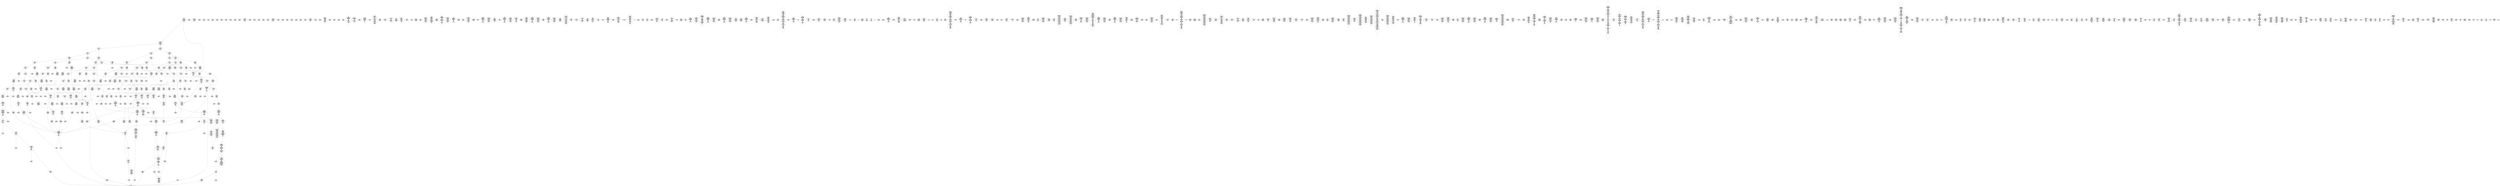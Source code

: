 /* Generated by GvGen v.1.0 (https://www.github.com/stricaud/gvgen) */

digraph G {
compound=true;
   node1 [label="[anywhere]"];
   node2 [label="# 0x0
PUSHX Data
PUSHX Data
MSTORE
PUSHX LogicData
CALLDATASIZE
LT
PUSHX Data
JUMPI
"];
   node3 [label="# 0xd
PUSHX Data
CALLDATALOAD
PUSHX BitData
SHR
PUSHX LogicData
GT
PUSHX Data
JUMPI
"];
   node4 [label="# 0x1e
PUSHX LogicData
GT
PUSHX Data
JUMPI
"];
   node5 [label="# 0x29
PUSHX LogicData
GT
PUSHX Data
JUMPI
"];
   node6 [label="# 0x34
PUSHX LogicData
EQ
PUSHX Data
JUMPI
"];
   node7 [label="# 0x3f
PUSHX LogicData
EQ
PUSHX Data
JUMPI
"];
   node8 [label="# 0x4a
PUSHX LogicData
EQ
PUSHX Data
JUMPI
"];
   node9 [label="# 0x55
PUSHX LogicData
EQ
PUSHX Data
JUMPI
"];
   node10 [label="# 0x60
PUSHX LogicData
EQ
PUSHX Data
JUMPI
"];
   node11 [label="# 0x6b
PUSHX LogicData
EQ
PUSHX Data
JUMPI
"];
   node12 [label="# 0x76
PUSHX Data
REVERT
"];
   node13 [label="# 0x7a
JUMPDEST
PUSHX LogicData
EQ
PUSHX Data
JUMPI
"];
   node14 [label="# 0x86
PUSHX LogicData
EQ
PUSHX Data
JUMPI
"];
   node15 [label="# 0x91
PUSHX LogicData
EQ
PUSHX Data
JUMPI
"];
   node16 [label="# 0x9c
PUSHX LogicData
EQ
PUSHX Data
JUMPI
"];
   node17 [label="# 0xa7
PUSHX LogicData
EQ
PUSHX Data
JUMPI
"];
   node18 [label="# 0xb2
PUSHX LogicData
EQ
PUSHX Data
JUMPI
"];
   node19 [label="# 0xbd
PUSHX Data
REVERT
"];
   node20 [label="# 0xc1
JUMPDEST
PUSHX LogicData
GT
PUSHX Data
JUMPI
"];
   node21 [label="# 0xcd
PUSHX LogicData
EQ
PUSHX Data
JUMPI
"];
   node22 [label="# 0xd8
PUSHX LogicData
EQ
PUSHX Data
JUMPI
"];
   node23 [label="# 0xe3
PUSHX LogicData
EQ
PUSHX Data
JUMPI
"];
   node24 [label="# 0xee
PUSHX LogicData
EQ
PUSHX Data
JUMPI
"];
   node25 [label="# 0xf9
PUSHX LogicData
EQ
PUSHX Data
JUMPI
"];
   node26 [label="# 0x104
PUSHX LogicData
EQ
PUSHX Data
JUMPI
"];
   node27 [label="# 0x10f
PUSHX Data
REVERT
"];
   node28 [label="# 0x113
JUMPDEST
PUSHX LogicData
EQ
PUSHX Data
JUMPI
"];
   node29 [label="# 0x11f
PUSHX LogicData
EQ
PUSHX Data
JUMPI
"];
   node30 [label="# 0x12a
PUSHX LogicData
EQ
PUSHX Data
JUMPI
"];
   node31 [label="# 0x135
PUSHX LogicData
EQ
PUSHX Data
JUMPI
"];
   node32 [label="# 0x140
PUSHX LogicData
EQ
PUSHX Data
JUMPI
"];
   node33 [label="# 0x14b
PUSHX Data
REVERT
"];
   node34 [label="# 0x14f
JUMPDEST
PUSHX LogicData
GT
PUSHX Data
JUMPI
"];
   node35 [label="# 0x15b
PUSHX LogicData
GT
PUSHX Data
JUMPI
"];
   node36 [label="# 0x166
PUSHX LogicData
EQ
PUSHX Data
JUMPI
"];
   node37 [label="# 0x171
PUSHX LogicData
EQ
PUSHX Data
JUMPI
"];
   node38 [label="# 0x17c
PUSHX LogicData
EQ
PUSHX Data
JUMPI
"];
   node39 [label="# 0x187
PUSHX LogicData
EQ
PUSHX Data
JUMPI
"];
   node40 [label="# 0x192
PUSHX LogicData
EQ
PUSHX Data
JUMPI
"];
   node41 [label="# 0x19d
PUSHX LogicData
EQ
PUSHX Data
JUMPI
"];
   node42 [label="# 0x1a8
PUSHX Data
REVERT
"];
   node43 [label="# 0x1ac
JUMPDEST
PUSHX LogicData
EQ
PUSHX Data
JUMPI
"];
   node44 [label="# 0x1b8
PUSHX LogicData
EQ
PUSHX Data
JUMPI
"];
   node45 [label="# 0x1c3
PUSHX LogicData
EQ
PUSHX Data
JUMPI
"];
   node46 [label="# 0x1ce
PUSHX LogicData
EQ
PUSHX Data
JUMPI
"];
   node47 [label="# 0x1d9
PUSHX LogicData
EQ
PUSHX Data
JUMPI
"];
   node48 [label="# 0x1e4
PUSHX Data
REVERT
"];
   node49 [label="# 0x1e8
JUMPDEST
PUSHX LogicData
GT
PUSHX Data
JUMPI
"];
   node50 [label="# 0x1f4
PUSHX LogicData
EQ
PUSHX Data
JUMPI
"];
   node51 [label="# 0x1ff
PUSHX LogicData
EQ
PUSHX Data
JUMPI
"];
   node52 [label="# 0x20a
PUSHX LogicData
EQ
PUSHX Data
JUMPI
"];
   node53 [label="# 0x215
PUSHX LogicData
EQ
PUSHX Data
JUMPI
"];
   node54 [label="# 0x220
PUSHX LogicData
EQ
PUSHX Data
JUMPI
"];
   node55 [label="# 0x22b
PUSHX LogicData
EQ
PUSHX Data
JUMPI
"];
   node56 [label="# 0x236
PUSHX Data
REVERT
"];
   node57 [label="# 0x23a
JUMPDEST
PUSHX LogicData
EQ
PUSHX Data
JUMPI
"];
   node58 [label="# 0x246
PUSHX LogicData
EQ
PUSHX Data
JUMPI
"];
   node59 [label="# 0x251
PUSHX LogicData
EQ
PUSHX Data
JUMPI
"];
   node60 [label="# 0x25c
PUSHX LogicData
EQ
PUSHX Data
JUMPI
"];
   node61 [label="# 0x267
PUSHX LogicData
EQ
PUSHX Data
JUMPI
"];
   node62 [label="# 0x272
JUMPDEST
PUSHX Data
REVERT
"];
   node63 [label="# 0x277
JUMPDEST
CALLVALUE
ISZERO
PUSHX Data
JUMPI
"];
   node64 [label="# 0x27f
PUSHX Data
REVERT
"];
   node65 [label="# 0x283
JUMPDEST
PUSHX Data
PUSHX Data
CALLDATASIZE
PUSHX Data
PUSHX Data
JUMP
"];
   node66 [label="# 0x292
JUMPDEST
PUSHX Data
JUMP
"];
   node67 [label="# 0x297
JUMPDEST
PUSHX MemData
MLOAD
ISZERO
ISZERO
MSTORE
PUSHX ArithData
ADD
"];
   node68 [label="# 0x2a3
JUMPDEST
PUSHX MemData
MLOAD
SUB
RETURN
"];
   node69 [label="# 0x2ac
JUMPDEST
CALLVALUE
ISZERO
PUSHX Data
JUMPI
"];
   node70 [label="# 0x2b4
PUSHX Data
REVERT
"];
   node71 [label="# 0x2b8
JUMPDEST
PUSHX Data
PUSHX Data
JUMP
"];
   node72 [label="# 0x2c1
JUMPDEST
PUSHX MemData
MLOAD
PUSHX Data
PUSHX Data
JUMP
"];
   node73 [label="# 0x2ce
JUMPDEST
CALLVALUE
ISZERO
PUSHX Data
JUMPI
"];
   node74 [label="# 0x2d6
PUSHX Data
REVERT
"];
   node75 [label="# 0x2da
JUMPDEST
PUSHX Data
PUSHX Data
CALLDATASIZE
PUSHX Data
PUSHX Data
JUMP
"];
   node76 [label="# 0x2e9
JUMPDEST
PUSHX Data
JUMP
"];
   node77 [label="# 0x2ee
JUMPDEST
PUSHX MemData
MLOAD
PUSHX ArithData
PUSHX BitData
PUSHX BitData
SHL
SUB
AND
MSTORE
PUSHX ArithData
ADD
PUSHX Data
JUMP
"];
   node78 [label="# 0x306
JUMPDEST
CALLVALUE
ISZERO
PUSHX Data
JUMPI
"];
   node79 [label="# 0x30e
PUSHX Data
REVERT
"];
   node80 [label="# 0x312
JUMPDEST
PUSHX Data
PUSHX Data
CALLDATASIZE
PUSHX Data
PUSHX Data
JUMP
"];
   node81 [label="# 0x321
JUMPDEST
PUSHX Data
JUMP
"];
   node82 [label="# 0x326
JUMPDEST
STOP
"];
   node83 [label="# 0x328
JUMPDEST
CALLVALUE
ISZERO
PUSHX Data
JUMPI
"];
   node84 [label="# 0x330
PUSHX Data
REVERT
"];
   node85 [label="# 0x334
JUMPDEST
PUSHX Data
PUSHX StorData
SLOAD
JUMP
"];
   node86 [label="# 0x33e
JUMPDEST
PUSHX MemData
MLOAD
MSTORE
PUSHX ArithData
ADD
PUSHX Data
JUMP
"];
   node87 [label="# 0x34c
JUMPDEST
CALLVALUE
ISZERO
PUSHX Data
JUMPI
"];
   node88 [label="# 0x354
PUSHX Data
REVERT
"];
   node89 [label="# 0x358
JUMPDEST
PUSHX Data
PUSHX Data
CALLDATASIZE
PUSHX Data
PUSHX Data
JUMP
"];
   node90 [label="# 0x367
JUMPDEST
PUSHX Data
JUMP
"];
   node91 [label="# 0x36c
JUMPDEST
CALLVALUE
ISZERO
PUSHX Data
JUMPI
"];
   node92 [label="# 0x374
PUSHX Data
REVERT
"];
   node93 [label="# 0x378
JUMPDEST
PUSHX Data
PUSHX Data
CALLDATASIZE
PUSHX Data
PUSHX Data
JUMP
"];
   node94 [label="# 0x387
JUMPDEST
PUSHX Data
JUMP
"];
   node95 [label="# 0x38c
JUMPDEST
CALLVALUE
ISZERO
PUSHX Data
JUMPI
"];
   node96 [label="# 0x394
PUSHX Data
REVERT
"];
   node97 [label="# 0x398
JUMPDEST
PUSHX Data
PUSHX StorData
SLOAD
PUSHX StorData
SLOAD
SUB
PUSHX BitData
NOT
ADD
JUMP
"];
   node98 [label="# 0x3aa
JUMPDEST
CALLVALUE
ISZERO
PUSHX Data
JUMPI
"];
   node99 [label="# 0x3b2
PUSHX Data
REVERT
"];
   node100 [label="# 0x3b6
JUMPDEST
PUSHX Data
PUSHX Data
CALLDATASIZE
PUSHX Data
PUSHX Data
JUMP
"];
   node101 [label="# 0x3c5
JUMPDEST
PUSHX Data
JUMP
"];
   node102 [label="# 0x3ca
JUMPDEST
CALLVALUE
ISZERO
PUSHX Data
JUMPI
"];
   node103 [label="# 0x3d2
PUSHX Data
REVERT
"];
   node104 [label="# 0x3d6
JUMPDEST
PUSHX Data
PUSHX StorData
SLOAD
JUMP
"];
   node105 [label="# 0x3e0
JUMPDEST
CALLVALUE
ISZERO
PUSHX Data
JUMPI
"];
   node106 [label="# 0x3e8
PUSHX Data
REVERT
"];
   node107 [label="# 0x3ec
JUMPDEST
PUSHX Data
PUSHX Data
JUMP
"];
   node108 [label="# 0x3f5
JUMPDEST
CALLVALUE
ISZERO
PUSHX Data
JUMPI
"];
   node109 [label="# 0x3fd
PUSHX Data
REVERT
"];
   node110 [label="# 0x401
JUMPDEST
PUSHX Data
PUSHX Data
CALLDATASIZE
PUSHX Data
PUSHX Data
JUMP
"];
   node111 [label="# 0x410
JUMPDEST
PUSHX Data
JUMP
"];
   node112 [label="# 0x415
JUMPDEST
CALLVALUE
ISZERO
PUSHX Data
JUMPI
"];
   node113 [label="# 0x41d
PUSHX Data
REVERT
"];
   node114 [label="# 0x421
JUMPDEST
PUSHX Data
PUSHX Data
CALLDATASIZE
PUSHX Data
PUSHX Data
JUMP
"];
   node115 [label="# 0x430
JUMPDEST
PUSHX Data
JUMP
"];
   node116 [label="# 0x435
JUMPDEST
CALLVALUE
ISZERO
PUSHX Data
JUMPI
"];
   node117 [label="# 0x43d
PUSHX Data
REVERT
"];
   node118 [label="# 0x441
JUMPDEST
PUSHX Data
PUSHX Data
CALLDATASIZE
PUSHX Data
PUSHX Data
JUMP
"];
   node119 [label="# 0x450
JUMPDEST
PUSHX Data
JUMP
"];
   node120 [label="# 0x455
JUMPDEST
CALLVALUE
ISZERO
PUSHX Data
JUMPI
"];
   node121 [label="# 0x45d
PUSHX Data
REVERT
"];
   node122 [label="# 0x461
JUMPDEST
PUSHX StorData
SLOAD
PUSHX Data
PUSHX Data
DIV
PUSHX BitData
AND
JUMP
"];
   node123 [label="# 0x475
JUMPDEST
CALLVALUE
ISZERO
PUSHX Data
JUMPI
"];
   node124 [label="# 0x47d
PUSHX Data
REVERT
"];
   node125 [label="# 0x481
JUMPDEST
PUSHX Data
PUSHX Data
JUMP
"];
   node126 [label="# 0x48a
JUMPDEST
CALLVALUE
ISZERO
PUSHX Data
JUMPI
"];
   node127 [label="# 0x492
PUSHX Data
REVERT
"];
   node128 [label="# 0x496
JUMPDEST
PUSHX Data
PUSHX Data
CALLDATASIZE
PUSHX Data
PUSHX Data
JUMP
"];
   node129 [label="# 0x4a5
JUMPDEST
PUSHX Data
JUMP
"];
   node130 [label="# 0x4aa
JUMPDEST
PUSHX MemData
MLOAD
PUSHX Data
PUSHX Data
JUMP
"];
   node131 [label="# 0x4b7
JUMPDEST
CALLVALUE
ISZERO
PUSHX Data
JUMPI
"];
   node132 [label="# 0x4bf
PUSHX Data
REVERT
"];
   node133 [label="# 0x4c3
JUMPDEST
PUSHX StorData
SLOAD
PUSHX Data
PUSHX BitData
AND
JUMP
"];
   node134 [label="# 0x4d1
JUMPDEST
CALLVALUE
ISZERO
PUSHX Data
JUMPI
"];
   node135 [label="# 0x4d9
PUSHX Data
REVERT
"];
   node136 [label="# 0x4dd
JUMPDEST
PUSHX Data
PUSHX Data
JUMP
"];
   node137 [label="# 0x4e6
JUMPDEST
CALLVALUE
ISZERO
PUSHX Data
JUMPI
"];
   node138 [label="# 0x4ee
PUSHX Data
REVERT
"];
   node139 [label="# 0x4f2
JUMPDEST
PUSHX Data
PUSHX Data
CALLDATASIZE
PUSHX Data
PUSHX Data
JUMP
"];
   node140 [label="# 0x501
JUMPDEST
PUSHX Data
JUMP
"];
   node141 [label="# 0x506
JUMPDEST
CALLVALUE
ISZERO
PUSHX Data
JUMPI
"];
   node142 [label="# 0x50e
PUSHX Data
REVERT
"];
   node143 [label="# 0x512
JUMPDEST
PUSHX StorData
SLOAD
PUSHX Data
PUSHX Data
DIV
PUSHX BitData
AND
JUMP
"];
   node144 [label="# 0x525
JUMPDEST
CALLVALUE
ISZERO
PUSHX Data
JUMPI
"];
   node145 [label="# 0x52d
PUSHX Data
REVERT
"];
   node146 [label="# 0x531
JUMPDEST
PUSHX Data
PUSHX Data
CALLDATASIZE
PUSHX Data
PUSHX Data
JUMP
"];
   node147 [label="# 0x540
JUMPDEST
PUSHX Data
JUMP
"];
   node148 [label="# 0x545
JUMPDEST
CALLVALUE
ISZERO
PUSHX Data
JUMPI
"];
   node149 [label="# 0x54d
PUSHX Data
REVERT
"];
   node150 [label="# 0x551
JUMPDEST
PUSHX Data
PUSHX Data
JUMP
"];
   node151 [label="# 0x55a
JUMPDEST
CALLVALUE
ISZERO
PUSHX Data
JUMPI
"];
   node152 [label="# 0x562
PUSHX Data
REVERT
"];
   node153 [label="# 0x566
JUMPDEST
PUSHX Data
PUSHX Data
CALLDATASIZE
PUSHX Data
PUSHX Data
JUMP
"];
   node154 [label="# 0x575
JUMPDEST
PUSHX Data
JUMP
"];
   node155 [label="# 0x57a
JUMPDEST
CALLVALUE
ISZERO
PUSHX Data
JUMPI
"];
   node156 [label="# 0x582
PUSHX Data
REVERT
"];
   node157 [label="# 0x586
JUMPDEST
PUSHX Data
PUSHX Data
CALLDATASIZE
PUSHX Data
PUSHX Data
JUMP
"];
   node158 [label="# 0x595
JUMPDEST
PUSHX Data
JUMP
"];
   node159 [label="# 0x59a
JUMPDEST
CALLVALUE
ISZERO
PUSHX Data
JUMPI
"];
   node160 [label="# 0x5a2
PUSHX Data
REVERT
"];
   node161 [label="# 0x5a6
JUMPDEST
PUSHX Data
PUSHX Data
CALLDATASIZE
PUSHX Data
PUSHX Data
JUMP
"];
   node162 [label="# 0x5b5
JUMPDEST
PUSHX Data
JUMP
"];
   node163 [label="# 0x5ba
JUMPDEST
PUSHX MemData
MLOAD
PUSHX Data
PUSHX Data
JUMP
"];
   node164 [label="# 0x5c7
JUMPDEST
CALLVALUE
ISZERO
PUSHX Data
JUMPI
"];
   node165 [label="# 0x5cf
PUSHX Data
REVERT
"];
   node166 [label="# 0x5d3
JUMPDEST
PUSHX StorData
SLOAD
PUSHX ArithData
PUSHX BitData
PUSHX BitData
SHL
SUB
AND
PUSHX Data
JUMP
"];
   node167 [label="# 0x5e5
JUMPDEST
CALLVALUE
ISZERO
PUSHX Data
JUMPI
"];
   node168 [label="# 0x5ed
PUSHX Data
REVERT
"];
   node169 [label="# 0x5f1
JUMPDEST
PUSHX Data
PUSHX StorData
SLOAD
JUMP
"];
   node170 [label="# 0x5fb
JUMPDEST
CALLVALUE
ISZERO
PUSHX Data
JUMPI
"];
   node171 [label="# 0x603
PUSHX Data
REVERT
"];
   node172 [label="# 0x607
JUMPDEST
PUSHX Data
PUSHX Data
JUMP
"];
   node173 [label="# 0x610
JUMPDEST
CALLVALUE
ISZERO
PUSHX Data
JUMPI
"];
   node174 [label="# 0x618
PUSHX Data
REVERT
"];
   node175 [label="# 0x61c
JUMPDEST
PUSHX Data
PUSHX Data
CALLDATASIZE
PUSHX Data
PUSHX Data
JUMP
"];
   node176 [label="# 0x62b
JUMPDEST
PUSHX Data
JUMP
"];
   node177 [label="# 0x630
JUMPDEST
PUSHX Data
PUSHX Data
CALLDATASIZE
PUSHX Data
PUSHX Data
JUMP
"];
   node178 [label="# 0x63e
JUMPDEST
PUSHX Data
JUMP
"];
   node179 [label="# 0x643
JUMPDEST
CALLVALUE
ISZERO
PUSHX Data
JUMPI
"];
   node180 [label="# 0x64b
PUSHX Data
REVERT
"];
   node181 [label="# 0x64f
JUMPDEST
PUSHX Data
PUSHX Data
CALLDATASIZE
PUSHX Data
PUSHX Data
JUMP
"];
   node182 [label="# 0x65e
JUMPDEST
PUSHX Data
JUMP
"];
   node183 [label="# 0x663
JUMPDEST
CALLVALUE
ISZERO
PUSHX Data
JUMPI
"];
   node184 [label="# 0x66b
PUSHX Data
REVERT
"];
   node185 [label="# 0x66f
JUMPDEST
PUSHX Data
PUSHX Data
JUMP
"];
   node186 [label="# 0x678
JUMPDEST
CALLVALUE
ISZERO
PUSHX Data
JUMPI
"];
   node187 [label="# 0x680
PUSHX Data
REVERT
"];
   node188 [label="# 0x684
JUMPDEST
PUSHX Data
PUSHX Data
CALLDATASIZE
PUSHX Data
PUSHX Data
JUMP
"];
   node189 [label="# 0x693
JUMPDEST
PUSHX Data
JUMP
"];
   node190 [label="# 0x698
JUMPDEST
CALLVALUE
ISZERO
PUSHX Data
JUMPI
"];
   node191 [label="# 0x6a0
PUSHX Data
REVERT
"];
   node192 [label="# 0x6a4
JUMPDEST
PUSHX Data
PUSHX Data
CALLDATASIZE
PUSHX Data
PUSHX Data
JUMP
"];
   node193 [label="# 0x6b3
JUMPDEST
PUSHX Data
JUMP
"];
   node194 [label="# 0x6b8
JUMPDEST
CALLVALUE
ISZERO
PUSHX Data
JUMPI
"];
   node195 [label="# 0x6c0
PUSHX Data
REVERT
"];
   node196 [label="# 0x6c4
JUMPDEST
PUSHX Data
PUSHX Data
CALLDATASIZE
PUSHX Data
PUSHX Data
JUMP
"];
   node197 [label="# 0x6d3
JUMPDEST
PUSHX Data
JUMP
"];
   node198 [label="# 0x6d8
JUMPDEST
CALLVALUE
ISZERO
PUSHX Data
JUMPI
"];
   node199 [label="# 0x6e0
PUSHX Data
REVERT
"];
   node200 [label="# 0x6e4
JUMPDEST
PUSHX Data
PUSHX Data
CALLDATASIZE
PUSHX Data
PUSHX Data
JUMP
"];
   node201 [label="# 0x6f3
JUMPDEST
PUSHX Data
JUMP
"];
   node202 [label="# 0x6f8
JUMPDEST
PUSHX MemData
MLOAD
PUSHX Data
PUSHX Data
JUMP
"];
   node203 [label="# 0x705
JUMPDEST
CALLVALUE
ISZERO
PUSHX Data
JUMPI
"];
   node204 [label="# 0x70d
PUSHX Data
REVERT
"];
   node205 [label="# 0x711
JUMPDEST
PUSHX Data
PUSHX Data
CALLDATASIZE
PUSHX Data
PUSHX Data
JUMP
"];
   node206 [label="# 0x720
JUMPDEST
PUSHX Data
JUMP
"];
   node207 [label="# 0x725
JUMPDEST
PUSHX Data
PUSHX Data
CALLDATASIZE
PUSHX Data
PUSHX Data
JUMP
"];
   node208 [label="# 0x733
JUMPDEST
PUSHX Data
JUMP
"];
   node209 [label="# 0x738
JUMPDEST
CALLVALUE
ISZERO
PUSHX Data
JUMPI
"];
   node210 [label="# 0x740
PUSHX Data
REVERT
"];
   node211 [label="# 0x744
JUMPDEST
PUSHX Data
PUSHX StorData
SLOAD
JUMP
"];
   node212 [label="# 0x74e
JUMPDEST
CALLVALUE
ISZERO
PUSHX Data
JUMPI
"];
   node213 [label="# 0x756
PUSHX Data
REVERT
"];
   node214 [label="# 0x75a
JUMPDEST
PUSHX Data
PUSHX Data
CALLDATASIZE
PUSHX Data
PUSHX Data
JUMP
"];
   node215 [label="# 0x769
JUMPDEST
PUSHX Data
PUSHX Data
MSTORE
PUSHX Data
MSTORE
PUSHX Data
SHA3
SLOAD
PUSHX BitData
AND
JUMP
"];
   node216 [label="# 0x77e
JUMPDEST
CALLVALUE
ISZERO
PUSHX Data
JUMPI
"];
   node217 [label="# 0x786
PUSHX Data
REVERT
"];
   node218 [label="# 0x78a
JUMPDEST
PUSHX Data
PUSHX Data
CALLDATASIZE
PUSHX Data
PUSHX Data
JUMP
"];
   node219 [label="# 0x799
JUMPDEST
PUSHX Data
JUMP
"];
   node220 [label="# 0x79e
JUMPDEST
CALLVALUE
ISZERO
PUSHX Data
JUMPI
"];
   node221 [label="# 0x7a6
PUSHX Data
REVERT
"];
   node222 [label="# 0x7aa
JUMPDEST
PUSHX Data
PUSHX Data
CALLDATASIZE
PUSHX Data
PUSHX Data
JUMP
"];
   node223 [label="# 0x7b9
JUMPDEST
PUSHX Data
JUMP
"];
   node224 [label="# 0x7be
JUMPDEST
CALLVALUE
ISZERO
PUSHX Data
JUMPI
"];
   node225 [label="# 0x7c6
PUSHX Data
REVERT
"];
   node226 [label="# 0x7ca
JUMPDEST
PUSHX Data
PUSHX Data
CALLDATASIZE
PUSHX Data
PUSHX Data
JUMP
"];
   node227 [label="# 0x7d9
JUMPDEST
PUSHX Data
JUMP
"];
   node228 [label="# 0x7de
JUMPDEST
CALLVALUE
ISZERO
PUSHX Data
JUMPI
"];
   node229 [label="# 0x7e6
PUSHX Data
REVERT
"];
   node230 [label="# 0x7ea
JUMPDEST
PUSHX Data
PUSHX Data
CALLDATASIZE
PUSHX Data
PUSHX Data
JUMP
"];
   node231 [label="# 0x7f9
JUMPDEST
PUSHX Data
JUMP
"];
   node232 [label="# 0x7fe
JUMPDEST
PUSHX Data
PUSHX ArithData
PUSHX BitData
PUSHX BitData
SHL
SUB
NOT
AND
PUSHX BitData
PUSHX BitData
SHL
EQ
PUSHX Data
JUMPI
"];
   node233 [label="# 0x81a
PUSHX ArithData
PUSHX BitData
PUSHX BitData
SHL
SUB
NOT
AND
PUSHX BitData
PUSHX BitData
SHL
EQ
"];
   node234 [label="# 0x82f
JUMPDEST
PUSHX Data
JUMPI
"];
   node235 [label="# 0x835
PUSHX BitData
PUSHX BitData
SHL
PUSHX ArithData
PUSHX BitData
PUSHX BitData
SHL
SUB
NOT
AND
EQ
"];
   node236 [label="# 0x84a
JUMPDEST
JUMP
"];
   node237 [label="# 0x850
JUMPDEST
PUSHX Data
PUSHX StorData
SLOAD
PUSHX Data
PUSHX Data
JUMP
"];
   node238 [label="# 0x85f
JUMPDEST
PUSHX ArithData
ADD
PUSHX ArithData
DIV
MUL
PUSHX ArithData
ADD
PUSHX MemData
MLOAD
ADD
PUSHX Data
MSTORE
MSTORE
PUSHX ArithData
ADD
SLOAD
PUSHX Data
PUSHX Data
JUMP
"];
   node239 [label="# 0x88b
JUMPDEST
ISZERO
PUSHX Data
JUMPI
"];
   node240 [label="# 0x892
PUSHX LogicData
LT
PUSHX Data
JUMPI
"];
   node241 [label="# 0x89a
PUSHX ArithData
SLOAD
DIV
MUL
MSTORE
PUSHX ArithData
ADD
PUSHX Data
JUMP
"];
   node242 [label="# 0x8ad
JUMPDEST
ADD
PUSHX Data
MSTORE
PUSHX Data
PUSHX Data
SHA3
"];
   node243 [label="# 0x8bb
JUMPDEST
SLOAD
MSTORE
PUSHX ArithData
ADD
PUSHX ArithData
ADD
GT
PUSHX Data
JUMPI
"];
   node244 [label="# 0x8cf
SUB
PUSHX BitData
AND
ADD
"];
   node245 [label="# 0x8d8
JUMPDEST
JUMP
"];
   node246 [label="# 0x8e2
JUMPDEST
PUSHX Data
PUSHX Data
PUSHX Data
JUMP
"];
   node247 [label="# 0x8ed
JUMPDEST
PUSHX Data
JUMPI
"];
   node248 [label="# 0x8f2
PUSHX MemData
MLOAD
PUSHX BitData
PUSHX BitData
SHL
MSTORE
PUSHX ArithData
ADD
PUSHX MemData
MLOAD
SUB
REVERT
"];
   node249 [label="# 0x90a
JUMPDEST
PUSHX Data
MSTORE
PUSHX Data
PUSHX Data
MSTORE
PUSHX Data
SHA3
SLOAD
PUSHX ArithData
PUSHX BitData
PUSHX BitData
SHL
SUB
AND
JUMP
"];
   node250 [label="# 0x926
JUMPDEST
PUSHX Data
PUSHX Data
PUSHX Data
JUMP
"];
   node251 [label="# 0x931
JUMPDEST
PUSHX ArithData
PUSHX BitData
PUSHX BitData
SHL
SUB
AND
PUSHX ArithData
PUSHX BitData
PUSHX BitData
SHL
SUB
AND
EQ
ISZERO
PUSHX Data
JUMPI
"];
   node252 [label="# 0x94e
PUSHX MemData
MLOAD
PUSHX BitData
PUSHX BitData
SHL
MSTORE
PUSHX ArithData
ADD
PUSHX MemData
MLOAD
SUB
REVERT
"];
   node253 [label="# 0x966
JUMPDEST
CALLER
PUSHX ArithData
PUSHX BitData
PUSHX BitData
SHL
SUB
AND
EQ
PUSHX Data
JUMPI
"];
   node254 [label="# 0x977
PUSHX Data
CALLER
PUSHX Data
JUMP
"];
   node255 [label="# 0x980
JUMPDEST
PUSHX Data
JUMPI
"];
   node256 [label="# 0x985
PUSHX MemData
MLOAD
PUSHX BitData
PUSHX BitData
SHL
MSTORE
PUSHX ArithData
ADD
PUSHX MemData
MLOAD
SUB
REVERT
"];
   node257 [label="# 0x99d
JUMPDEST
PUSHX Data
PUSHX Data
JUMP
"];
   node258 [label="# 0x9a8
JUMPDEST
JUMP
"];
   node259 [label="# 0x9ad
JUMPDEST
PUSHX StorData
SLOAD
PUSHX ArithData
PUSHX BitData
PUSHX BitData
SHL
SUB
AND
CALLER
EQ
PUSHX Data
JUMPI
"];
   node260 [label="# 0x9c0
PUSHX MemData
MLOAD
PUSHX BitData
PUSHX BitData
SHL
MSTORE
PUSHX ArithData
ADD
PUSHX Data
PUSHX Data
JUMP
"];
   node261 [label="# 0x9d7
JUMPDEST
PUSHX MemData
MLOAD
SUB
REVERT
"];
   node262 [label="# 0x9e0
JUMPDEST
MLOAD
PUSHX Data
PUSHX Data
PUSHX ArithData
ADD
PUSHX Data
JUMP
"];
   node263 [label="# 0x9f3
JUMPDEST
JUMP
"];
   node264 [label="# 0x9f7
JUMPDEST
PUSHX StorData
SLOAD
PUSHX ArithData
PUSHX BitData
PUSHX BitData
SHL
SUB
AND
CALLER
EQ
PUSHX Data
JUMPI
"];
   node265 [label="# 0xa0a
PUSHX MemData
MLOAD
PUSHX BitData
PUSHX BitData
SHL
MSTORE
PUSHX ArithData
ADD
PUSHX Data
PUSHX Data
JUMP
"];
   node266 [label="# 0xa21
JUMPDEST
PUSHX StorData
SLOAD
PUSHX BitData
NOT
AND
ISZERO
ISZERO
OR
SSTORE
JUMP
"];
   node267 [label="# 0xa34
JUMPDEST
PUSHX Data
PUSHX Data
JUMP
"];
   node268 [label="# 0xa3f
JUMPDEST
PUSHX StorData
SLOAD
PUSHX ArithData
PUSHX BitData
PUSHX BitData
SHL
SUB
AND
CALLER
EQ
PUSHX Data
JUMPI
"];
   node269 [label="# 0xa52
PUSHX MemData
MLOAD
PUSHX BitData
PUSHX BitData
SHL
MSTORE
PUSHX ArithData
ADD
PUSHX Data
PUSHX Data
JUMP
"];
   node270 [label="# 0xa69
JUMPDEST
PUSHX LogicData
PUSHX StorData
SLOAD
EQ
ISZERO
PUSHX Data
JUMPI
"];
   node271 [label="# 0xa75
PUSHX MemData
MLOAD
PUSHX BitData
PUSHX BitData
SHL
MSTORE
PUSHX Data
PUSHX ArithData
ADD
MSTORE
PUSHX Data
PUSHX ArithData
ADD
MSTORE
PUSHX Data
PUSHX ArithData
ADD
MSTORE
PUSHX ArithData
ADD
PUSHX Data
JUMP
"];
   node272 [label="# 0xabc
JUMPDEST
PUSHX Data
PUSHX Data
SSTORE
PUSHX Data
PUSHX Data
PUSHX StorData
SLOAD
PUSHX ArithData
PUSHX BitData
PUSHX BitData
SHL
SUB
AND
JUMP
"];
   node273 [label="# 0xad5
JUMPDEST
PUSHX ArithData
PUSHX BitData
PUSHX BitData
SHL
SUB
AND
SELFBALANCE
PUSHX MemData
MLOAD
PUSHX Data
PUSHX MemData
MLOAD
SUB
GAS
CALL
RETURNDATASIZE
PUSHX LogicData
EQ
PUSHX Data
JUMPI
"];
   node274 [label="# 0xafe
PUSHX MemData
MLOAD
PUSHX BitData
NOT
PUSHX ArithData
RETURNDATASIZE
ADD
AND
ADD
PUSHX Data
MSTORE
RETURNDATASIZE
MSTORE
RETURNDATASIZE
PUSHX Data
PUSHX ArithData
ADD
RETURNDATACOPY
PUSHX Data
JUMP
"];
   node275 [label="# 0xb1f
JUMPDEST
PUSHX Data
"];
   node276 [label="# 0xb24
JUMPDEST
PUSHX Data
JUMPI
"];
   node277 [label="# 0xb2e
PUSHX Data
REVERT
"];
   node278 [label="# 0xb32
JUMPDEST
PUSHX Data
PUSHX Data
SSTORE
JUMP
"];
   node279 [label="# 0xb3a
JUMPDEST
PUSHX Data
PUSHX MemData
MLOAD
PUSHX ArithData
ADD
PUSHX Data
MSTORE
PUSHX Data
MSTORE
PUSHX Data
JUMP
"];
   node280 [label="# 0xb55
JUMPDEST
PUSHX StorData
SLOAD
PUSHX ArithData
PUSHX BitData
PUSHX BitData
SHL
SUB
AND
CALLER
EQ
PUSHX Data
JUMPI
"];
   node281 [label="# 0xb68
PUSHX MemData
MLOAD
PUSHX BitData
PUSHX BitData
SHL
MSTORE
PUSHX ArithData
ADD
PUSHX Data
PUSHX Data
JUMP
"];
   node282 [label="# 0xb7f
JUMPDEST
PUSHX Data
SSTORE
JUMP
"];
   node283 [label="# 0xb84
JUMPDEST
PUSHX StorData
SLOAD
PUSHX ArithData
PUSHX BitData
PUSHX BitData
SHL
SUB
AND
CALLER
EQ
PUSHX Data
JUMPI
"];
   node284 [label="# 0xb97
PUSHX MemData
MLOAD
PUSHX BitData
PUSHX BitData
SHL
MSTORE
PUSHX ArithData
ADD
PUSHX Data
PUSHX Data
JUMP
"];
   node285 [label="# 0xbae
JUMPDEST
MLOAD
PUSHX Data
PUSHX Data
PUSHX ArithData
ADD
PUSHX Data
JUMP
"];
   node286 [label="# 0xbc1
JUMPDEST
PUSHX StorData
SLOAD
PUSHX Data
PUSHX Data
JUMP
"];
   node287 [label="# 0xbce
JUMPDEST
PUSHX ArithData
ADD
PUSHX ArithData
DIV
MUL
PUSHX ArithData
ADD
PUSHX MemData
MLOAD
ADD
PUSHX Data
MSTORE
MSTORE
PUSHX ArithData
ADD
SLOAD
PUSHX Data
PUSHX Data
JUMP
"];
   node288 [label="# 0xbfa
JUMPDEST
ISZERO
PUSHX Data
JUMPI
"];
   node289 [label="# 0xc01
PUSHX LogicData
LT
PUSHX Data
JUMPI
"];
   node290 [label="# 0xc09
PUSHX ArithData
SLOAD
DIV
MUL
MSTORE
PUSHX ArithData
ADD
PUSHX Data
JUMP
"];
   node291 [label="# 0xc1c
JUMPDEST
ADD
PUSHX Data
MSTORE
PUSHX Data
PUSHX Data
SHA3
"];
   node292 [label="# 0xc2a
JUMPDEST
SLOAD
MSTORE
PUSHX ArithData
ADD
PUSHX ArithData
ADD
GT
PUSHX Data
JUMPI
"];
   node293 [label="# 0xc3e
SUB
PUSHX BitData
AND
ADD
"];
   node294 [label="# 0xc47
JUMPDEST
JUMP
"];
   node295 [label="# 0xc4f
JUMPDEST
MLOAD
PUSHX Data
PUSHX Data
PUSHX ArithData
PUSHX BitData
PUSHX BitData
SHL
SUB
GT
ISZERO
PUSHX Data
JUMPI
"];
   node296 [label="# 0xc67
PUSHX Data
PUSHX Data
JUMP
"];
   node297 [label="# 0xc6e
JUMPDEST
PUSHX MemData
MLOAD
MSTORE
PUSHX ArithData
MUL
PUSHX ArithData
ADD
ADD
PUSHX Data
MSTORE
ISZERO
PUSHX Data
JUMPI
"];
   node298 [label="# 0xc88
PUSHX ArithData
ADD
"];
   node299 [label="# 0xc8c
JUMPDEST
PUSHX Data
MLOAD
PUSHX ArithData
ADD
MSTORE
PUSHX Data
MSTORE
PUSHX ArithData
ADD
MSTORE
ADD
MSTORE
MSTORE
PUSHX BitData
NOT
ADD
ADD
PUSHX Data
JUMPI
"];
   node300 [label="# 0xcb7
"];
   node301 [label="# 0xcb9
JUMPDEST
PUSHX Data
"];
   node302 [label="# 0xcbf
JUMPDEST
EQ
PUSHX Data
JUMPI
"];
   node303 [label="# 0xcc7
PUSHX Data
MLOAD
LT
PUSHX Data
JUMPI
"];
   node304 [label="# 0xcd4
PUSHX Data
PUSHX Data
JUMP
"];
   node305 [label="# 0xcdb
JUMPDEST
PUSHX ArithData
MUL
PUSHX ArithData
ADD
ADD
MLOAD
PUSHX Data
JUMP
"];
   node306 [label="# 0xce8
JUMPDEST
MLOAD
LT
PUSHX Data
JUMPI
"];
   node307 [label="# 0xcf3
PUSHX Data
PUSHX Data
JUMP
"];
   node308 [label="# 0xcfa
JUMPDEST
PUSHX ArithData
MUL
ADD
ADD
MSTORE
PUSHX ArithData
ADD
PUSHX Data
JUMP
"];
   node309 [label="# 0xd0d
JUMPDEST
JUMP
"];
   node310 [label="# 0xd15
JUMPDEST
PUSHX StorData
SLOAD
PUSHX Data
PUSHX Data
JUMP
"];
   node311 [label="# 0xd22
JUMPDEST
PUSHX Data
PUSHX Data
PUSHX Data
JUMP
"];
   node312 [label="# 0xd2d
JUMPDEST
MLOAD
JUMP
"];
   node313 [label="# 0xd34
JUMPDEST
PUSHX Data
PUSHX ArithData
PUSHX BitData
PUSHX BitData
SHL
SUB
AND
PUSHX Data
JUMPI
"];
   node314 [label="# 0xd45
PUSHX MemData
MLOAD
PUSHX BitData
PUSHX BitData
SHL
MSTORE
PUSHX ArithData
ADD
PUSHX MemData
MLOAD
SUB
REVERT
"];
   node315 [label="# 0xd5d
JUMPDEST
PUSHX ArithData
PUSHX BitData
PUSHX BitData
SHL
SUB
AND
PUSHX Data
MSTORE
PUSHX Data
PUSHX Data
MSTORE
PUSHX Data
SHA3
SLOAD
PUSHX ArithData
PUSHX BitData
PUSHX BitData
SHL
SUB
AND
JUMP
"];
   node316 [label="# 0xd82
JUMPDEST
PUSHX StorData
SLOAD
PUSHX ArithData
PUSHX BitData
PUSHX BitData
SHL
SUB
AND
CALLER
EQ
PUSHX Data
JUMPI
"];
   node317 [label="# 0xd95
PUSHX MemData
MLOAD
PUSHX BitData
PUSHX BitData
SHL
MSTORE
PUSHX ArithData
ADD
PUSHX Data
PUSHX Data
JUMP
"];
   node318 [label="# 0xdac
JUMPDEST
PUSHX Data
PUSHX Data
PUSHX Data
JUMP
"];
   node319 [label="# 0xdb6
JUMPDEST
JUMP
"];
   node320 [label="# 0xdb8
JUMPDEST
PUSHX StorData
SLOAD
PUSHX ArithData
PUSHX BitData
PUSHX BitData
SHL
SUB
AND
CALLER
EQ
PUSHX Data
JUMPI
"];
   node321 [label="# 0xdcb
PUSHX MemData
MLOAD
PUSHX BitData
PUSHX BitData
SHL
MSTORE
PUSHX ArithData
ADD
PUSHX Data
PUSHX Data
JUMP
"];
   node322 [label="# 0xde2
JUMPDEST
PUSHX Data
SSTORE
JUMP
"];
   node323 [label="# 0xde7
JUMPDEST
PUSHX StorData
SLOAD
PUSHX ArithData
PUSHX BitData
PUSHX BitData
SHL
SUB
AND
CALLER
EQ
PUSHX Data
JUMPI
"];
   node324 [label="# 0xdfa
PUSHX MemData
MLOAD
PUSHX BitData
PUSHX BitData
SHL
MSTORE
PUSHX ArithData
ADD
PUSHX Data
PUSHX Data
JUMP
"];
   node325 [label="# 0xe11
JUMPDEST
MLOAD
PUSHX Data
PUSHX Data
PUSHX ArithData
ADD
PUSHX Data
JUMP
"];
   node326 [label="# 0xe24
JUMPDEST
PUSHX Data
PUSHX Data
PUSHX Data
PUSHX Data
PUSHX Data
JUMP
"];
   node327 [label="# 0xe34
JUMPDEST
PUSHX Data
PUSHX ArithData
PUSHX BitData
PUSHX BitData
SHL
SUB
GT
ISZERO
PUSHX Data
JUMPI
"];
   node328 [label="# 0xe49
PUSHX Data
PUSHX Data
JUMP
"];
   node329 [label="# 0xe50
JUMPDEST
PUSHX MemData
MLOAD
MSTORE
PUSHX ArithData
MUL
PUSHX ArithData
ADD
ADD
PUSHX Data
MSTORE
ISZERO
PUSHX Data
JUMPI
"];
   node330 [label="# 0xe6a
PUSHX ArithData
ADD
PUSHX ArithData
MUL
CALLDATASIZE
CALLDATACOPY
ADD
"];
   node331 [label="# 0xe79
JUMPDEST
PUSHX Data
PUSHX Data
MLOAD
PUSHX ArithData
ADD
MSTORE
PUSHX Data
MSTORE
PUSHX ArithData
ADD
MSTORE
ADD
MSTORE
JUMP
"];
   node332 [label="# 0xe9f
JUMPDEST
PUSHX Data
"];
   node333 [label="# 0xea2
JUMPDEST
EQ
PUSHX Data
JUMPI
"];
   node334 [label="# 0xeaa
PUSHX Data
MSTORE
PUSHX Data
PUSHX ArithData
MSTORE
PUSHX Data
SHA3
MLOAD
PUSHX ArithData
ADD
MSTORE
SLOAD
PUSHX ArithData
PUSHX BitData
PUSHX BitData
SHL
SUB
AND
MSTORE
PUSHX BitData
PUSHX BitData
SHL
DIV
PUSHX ArithData
PUSHX BitData
PUSHX BitData
SHL
SUB
AND
ADD
MSTORE
PUSHX BitData
PUSHX BitData
SHL
DIV
PUSHX BitData
AND
ISZERO
ISZERO
ADD
MSTORE
PUSHX Data
JUMPI
"];
   node335 [label="# 0xf04
PUSHX Data
JUMP
"];
   node336 [label="# 0xf08
JUMPDEST
MLOAD
PUSHX ArithData
PUSHX BitData
PUSHX BitData
SHL
SUB
AND
ISZERO
PUSHX Data
JUMPI
"];
   node337 [label="# 0xf19
MLOAD
"];
   node338 [label="# 0xf1d
JUMPDEST
PUSHX ArithData
PUSHX BitData
PUSHX BitData
SHL
SUB
AND
PUSHX ArithData
PUSHX BitData
PUSHX BitData
SHL
SUB
AND
EQ
ISZERO
PUSHX Data
JUMPI
"];
   node339 [label="# 0xf38
PUSHX ArithData
ADD
MLOAD
LT
PUSHX Data
JUMPI
"];
   node340 [label="# 0xf49
PUSHX Data
PUSHX Data
JUMP
"];
   node341 [label="# 0xf50
JUMPDEST
PUSHX ArithData
MUL
PUSHX ArithData
ADD
ADD
MSTORE
"];
   node342 [label="# 0xf5d
JUMPDEST
PUSHX ArithData
ADD
PUSHX Data
JUMP
"];
   node343 [label="# 0xf65
JUMPDEST
JUMP
"];
   node344 [label="# 0xf71
JUMPDEST
PUSHX Data
PUSHX StorData
SLOAD
PUSHX Data
PUSHX Data
JUMP
"];
   node345 [label="# 0xf80
JUMPDEST
PUSHX Data
LT
PUSHX Data
JUMPI
"];
   node346 [label="# 0xf8a
PUSHX MemData
MLOAD
PUSHX BitData
PUSHX BitData
SHL
MSTORE
PUSHX ArithData
ADD
PUSHX MemData
MLOAD
SUB
REVERT
"];
   node347 [label="# 0xfa2
JUMPDEST
PUSHX StorData
SLOAD
PUSHX LogicData
LT
ISZERO
PUSHX Data
JUMPI
"];
   node348 [label="# 0xfb0
PUSHX Data
"];
   node349 [label="# 0xfb4
JUMPDEST
GT
ISZERO
PUSHX Data
JUMPI
"];
   node350 [label="# 0xfbd
"];
   node351 [label="# 0xfc0
JUMPDEST
PUSHX Data
PUSHX Data
PUSHX Data
JUMP
"];
   node352 [label="# 0xfcb
JUMPDEST
LT
ISZERO
PUSHX Data
JUMPI
"];
   node353 [label="# 0xfd6
SUB
LT
ISZERO
PUSHX Data
JUMPI
"];
   node354 [label="# 0xfe1
"];
   node355 [label="# 0xfe4
JUMPDEST
PUSHX Data
JUMP
"];
   node356 [label="# 0xfea
JUMPDEST
PUSHX Data
"];
   node357 [label="# 0xfee
JUMPDEST
PUSHX Data
PUSHX ArithData
PUSHX BitData
PUSHX BitData
SHL
SUB
GT
ISZERO
PUSHX Data
JUMPI
"];
   node358 [label="# 0x1001
PUSHX Data
PUSHX Data
JUMP
"];
   node359 [label="# 0x1008
JUMPDEST
PUSHX MemData
MLOAD
MSTORE
PUSHX ArithData
MUL
PUSHX ArithData
ADD
ADD
PUSHX Data
MSTORE
ISZERO
PUSHX Data
JUMPI
"];
   node360 [label="# 0x1022
PUSHX ArithData
ADD
PUSHX ArithData
MUL
CALLDATASIZE
CALLDATACOPY
ADD
"];
   node361 [label="# 0x1031
JUMPDEST
PUSHX Data
JUMPI
"];
   node362 [label="# 0x103a
PUSHX Data
JUMP
"];
   node363 [label="# 0x1044
JUMPDEST
PUSHX Data
PUSHX Data
PUSHX Data
JUMP
"];
   node364 [label="# 0x104f
JUMPDEST
PUSHX Data
PUSHX ArithData
ADD
MLOAD
PUSHX Data
JUMPI
"];
   node365 [label="# 0x105d
MLOAD
"];
   node366 [label="# 0x1060
JUMPDEST
"];
   node367 [label="# 0x1062
JUMPDEST
EQ
ISZERO
ISZERO
PUSHX Data
JUMPI
"];
   node368 [label="# 0x106d
EQ
ISZERO
"];
   node369 [label="# 0x1072
JUMPDEST
ISZERO
PUSHX Data
JUMPI
"];
   node370 [label="# 0x1078
PUSHX Data
MSTORE
PUSHX Data
PUSHX ArithData
MSTORE
PUSHX Data
SHA3
MLOAD
PUSHX ArithData
ADD
MSTORE
SLOAD
PUSHX ArithData
PUSHX BitData
PUSHX BitData
SHL
SUB
AND
MSTORE
PUSHX BitData
PUSHX BitData
SHL
DIV
PUSHX ArithData
PUSHX BitData
PUSHX BitData
SHL
SUB
AND
ADD
MSTORE
PUSHX BitData
PUSHX BitData
SHL
DIV
PUSHX BitData
AND
ISZERO
ISZERO
ADD
MSTORE
PUSHX Data
JUMPI
"];
   node371 [label="# 0x10d2
PUSHX Data
JUMP
"];
   node372 [label="# 0x10d6
JUMPDEST
MLOAD
PUSHX ArithData
PUSHX BitData
PUSHX BitData
SHL
SUB
AND
ISZERO
PUSHX Data
JUMPI
"];
   node373 [label="# 0x10e7
MLOAD
"];
   node374 [label="# 0x10eb
JUMPDEST
PUSHX ArithData
PUSHX BitData
PUSHX BitData
SHL
SUB
AND
PUSHX ArithData
PUSHX BitData
PUSHX BitData
SHL
SUB
AND
EQ
ISZERO
PUSHX Data
JUMPI
"];
   node375 [label="# 0x1106
PUSHX ArithData
ADD
MLOAD
LT
PUSHX Data
JUMPI
"];
   node376 [label="# 0x1117
PUSHX Data
PUSHX Data
JUMP
"];
   node377 [label="# 0x111e
JUMPDEST
PUSHX ArithData
MUL
PUSHX ArithData
ADD
ADD
MSTORE
"];
   node378 [label="# 0x112b
JUMPDEST
PUSHX ArithData
ADD
PUSHX Data
JUMP
"];
   node379 [label="# 0x1133
JUMPDEST
MSTORE
"];
   node380 [label="# 0x113f
JUMPDEST
JUMP
"];
   node381 [label="# 0x1146
JUMPDEST
PUSHX LogicData
GT
ISZERO
PUSHX Data
JUMPI
"];
   node382 [label="# 0x1152
PUSHX StorData
SLOAD
GT
ISZERO
"];
   node383 [label="# 0x1159
JUMPDEST
PUSHX Data
JUMPI
"];
   node384 [label="# 0x115e
PUSHX MemData
MLOAD
PUSHX BitData
PUSHX BitData
SHL
MSTORE
PUSHX ArithData
ADD
PUSHX Data
PUSHX Data
JUMP
"];
   node385 [label="# 0x1175
JUMPDEST
PUSHX StorData
SLOAD
PUSHX Data
PUSHX StorData
SLOAD
PUSHX StorData
SLOAD
SUB
PUSHX BitData
NOT
ADD
JUMP
"];
   node386 [label="# 0x118a
JUMPDEST
PUSHX Data
PUSHX Data
JUMP
"];
   node387 [label="# 0x1194
JUMPDEST
GT
ISZERO
PUSHX Data
JUMPI
"];
   node388 [label="# 0x119b
PUSHX MemData
MLOAD
PUSHX BitData
PUSHX BitData
SHL
MSTORE
PUSHX ArithData
ADD
PUSHX Data
PUSHX Data
JUMP
"];
   node389 [label="# 0x11b2
JUMPDEST
PUSHX StorData
SLOAD
PUSHX Data
PUSHX Data
JUMP
"];
   node390 [label="# 0x11c1
JUMPDEST
CALLVALUE
LT
ISZERO
PUSHX Data
JUMPI
"];
   node391 [label="# 0x11c9
PUSHX MemData
MLOAD
PUSHX BitData
PUSHX BitData
SHL
MSTORE
PUSHX Data
PUSHX ArithData
ADD
MSTORE
PUSHX Data
PUSHX ArithData
ADD
MSTORE
PUSHX BitData
PUSHX BitData
SHL
PUSHX ArithData
ADD
MSTORE
PUSHX ArithData
ADD
PUSHX Data
JUMP
"];
   node392 [label="# 0x1206
JUMPDEST
PUSHX StorData
SLOAD
PUSHX BitData
AND
ISZERO
PUSHX Data
JUMPI
"];
   node393 [label="# 0x1212
PUSHX MemData
MLOAD
PUSHX BitData
PUSHX BitData
SHL
MSTORE
PUSHX Data
PUSHX ArithData
ADD
MSTORE
PUSHX Data
PUSHX ArithData
ADD
MSTORE
PUSHX Data
PUSHX ArithData
ADD
MSTORE
PUSHX ArithData
ADD
PUSHX Data
JUMP
"];
   node394 [label="# 0x1259
JUMPDEST
PUSHX Data
CALLER
PUSHX Data
JUMP
"];
   node395 [label="# 0x1263
JUMPDEST
PUSHX ArithData
PUSHX BitData
PUSHX BitData
SHL
SUB
AND
CALLER
EQ
ISZERO
PUSHX Data
JUMPI
"];
   node396 [label="# 0x1275
PUSHX MemData
MLOAD
PUSHX BitData
PUSHX BitData
SHL
MSTORE
PUSHX ArithData
ADD
PUSHX MemData
MLOAD
SUB
REVERT
"];
   node397 [label="# 0x128d
JUMPDEST
CALLER
PUSHX Data
MSTORE
PUSHX Data
PUSHX ArithData
MSTORE
PUSHX MemData
SHA3
PUSHX ArithData
PUSHX BitData
PUSHX BitData
SHL
SUB
AND
MSTORE
MSTORE
SHA3
SLOAD
PUSHX BitData
NOT
AND
ISZERO
ISZERO
OR
SSTORE
MLOAD
MSTORE
PUSHX Data
ADD
PUSHX MemData
MLOAD
SUB
LOGX
JUMP
"];
   node398 [label="# 0x12f9
JUMPDEST
PUSHX StorData
SLOAD
PUSHX Data
PUSHX Data
JUMP
"];
   node399 [label="# 0x1306
JUMPDEST
PUSHX StorData
SLOAD
PUSHX ArithData
PUSHX BitData
PUSHX BitData
SHL
SUB
AND
CALLER
EQ
PUSHX Data
JUMPI
"];
   node400 [label="# 0x1319
PUSHX MemData
MLOAD
PUSHX BitData
PUSHX BitData
SHL
MSTORE
PUSHX ArithData
ADD
PUSHX Data
PUSHX Data
JUMP
"];
   node401 [label="# 0x1330
JUMPDEST
PUSHX Data
SSTORE
JUMP
"];
   node402 [label="# 0x1335
JUMPDEST
PUSHX StorData
SLOAD
PUSHX ArithData
PUSHX BitData
PUSHX BitData
SHL
SUB
AND
CALLER
EQ
PUSHX Data
JUMPI
"];
   node403 [label="# 0x1348
PUSHX MemData
MLOAD
PUSHX BitData
PUSHX BitData
SHL
MSTORE
PUSHX ArithData
ADD
PUSHX Data
PUSHX Data
JUMP
"];
   node404 [label="# 0x135f
JUMPDEST
PUSHX StorData
SLOAD
ISZERO
ISZERO
PUSHX ArithData
MUL
PUSHX BitData
NOT
AND
OR
SSTORE
JUMP
"];
   node405 [label="# 0x1379
JUMPDEST
PUSHX Data
PUSHX Data
JUMP
"];
   node406 [label="# 0x1384
JUMPDEST
PUSHX ArithData
PUSHX BitData
PUSHX BitData
SHL
SUB
AND
EXTCODESIZE
ISZERO
PUSHX Data
JUMPI
"];
   node407 [label="# 0x1395
PUSHX Data
PUSHX Data
JUMP
"];
   node408 [label="# 0x13a0
JUMPDEST
PUSHX Data
JUMPI
"];
   node409 [label="# 0x13a5
PUSHX MemData
MLOAD
PUSHX BitData
PUSHX BitData
SHL
MSTORE
PUSHX ArithData
ADD
PUSHX MemData
MLOAD
SUB
REVERT
"];
   node410 [label="# 0x13bd
JUMPDEST
JUMP
"];
   node411 [label="# 0x13c3
JUMPDEST
PUSHX Data
MLOAD
PUSHX ArithData
ADD
MSTORE
PUSHX Data
MSTORE
PUSHX ArithData
ADD
MSTORE
ADD
MSTORE
MLOAD
ADD
MSTORE
MSTORE
ADD
MSTORE
ADD
MSTORE
PUSHX LogicData
LT
PUSHX Data
JUMPI
"];
   node412 [label="# 0x1402
PUSHX StorData
SLOAD
LT
ISZERO
"];
   node413 [label="# 0x1409
JUMPDEST
ISZERO
PUSHX Data
JUMPI
"];
   node414 [label="# 0x140f
JUMP
"];
   node415 [label="# 0x1414
JUMPDEST
PUSHX Data
MSTORE
PUSHX Data
PUSHX ArithData
MSTORE
PUSHX Data
SHA3
MLOAD
PUSHX ArithData
ADD
MSTORE
SLOAD
PUSHX ArithData
PUSHX BitData
PUSHX BitData
SHL
SUB
AND
MSTORE
PUSHX BitData
PUSHX BitData
SHL
DIV
PUSHX ArithData
PUSHX BitData
PUSHX BitData
SHL
SUB
AND
ADD
MSTORE
PUSHX BitData
PUSHX BitData
SHL
DIV
PUSHX BitData
AND
ISZERO
ISZERO
ADD
MSTORE
PUSHX Data
JUMPI
"];
   node416 [label="# 0x146f
JUMP
"];
   node417 [label="# 0x1474
JUMPDEST
PUSHX Data
PUSHX Data
JUMP
"];
   node418 [label="# 0x147d
JUMPDEST
PUSHX Data
PUSHX Data
PUSHX Data
JUMP
"];
   node419 [label="# 0x1488
JUMPDEST
PUSHX Data
JUMPI
"];
   node420 [label="# 0x148d
PUSHX MemData
MLOAD
PUSHX BitData
PUSHX BitData
SHL
MSTORE
PUSHX Data
PUSHX ArithData
ADD
MSTORE
PUSHX Data
PUSHX ArithData
ADD
MSTORE
PUSHX Data
PUSHX ArithData
ADD
MSTORE
PUSHX BitData
PUSHX BitData
SHL
PUSHX ArithData
ADD
MSTORE
PUSHX ArithData
ADD
PUSHX Data
JUMP
"];
   node421 [label="# 0x14ec
JUMPDEST
PUSHX StorData
SLOAD
PUSHX Data
DIV
PUSHX BitData
AND
PUSHX Data
JUMPI
"];
   node422 [label="# 0x14fd
PUSHX StorData
SLOAD
PUSHX Data
PUSHX Data
JUMP
"];
   node423 [label="# 0x1509
JUMPDEST
PUSHX ArithData
ADD
PUSHX ArithData
DIV
MUL
PUSHX ArithData
ADD
PUSHX MemData
MLOAD
ADD
PUSHX Data
MSTORE
MSTORE
PUSHX ArithData
ADD
SLOAD
PUSHX Data
PUSHX Data
JUMP
"];
   node424 [label="# 0x1535
JUMPDEST
ISZERO
PUSHX Data
JUMPI
"];
   node425 [label="# 0x153c
PUSHX LogicData
LT
PUSHX Data
JUMPI
"];
   node426 [label="# 0x1544
PUSHX ArithData
SLOAD
DIV
MUL
MSTORE
PUSHX ArithData
ADD
PUSHX Data
JUMP
"];
   node427 [label="# 0x1557
JUMPDEST
ADD
PUSHX Data
MSTORE
PUSHX Data
PUSHX Data
SHA3
"];
   node428 [label="# 0x1565
JUMPDEST
SLOAD
MSTORE
PUSHX ArithData
ADD
PUSHX ArithData
ADD
GT
PUSHX Data
JUMPI
"];
   node429 [label="# 0x1579
SUB
PUSHX BitData
AND
ADD
"];
   node430 [label="# 0x1582
JUMPDEST
JUMP
"];
   node431 [label="# 0x158e
JUMPDEST
PUSHX Data
PUSHX Data
PUSHX Data
JUMP
"];
   node432 [label="# 0x1598
JUMPDEST
PUSHX LogicData
MLOAD
GT
PUSHX Data
JUMPI
"];
   node433 [label="# 0x15a4
PUSHX MemData
MLOAD
PUSHX ArithData
ADD
PUSHX Data
MSTORE
PUSHX Data
MSTORE
PUSHX Data
JUMP
"];
   node434 [label="# 0x15b8
JUMPDEST
PUSHX Data
PUSHX Data
JUMP
"];
   node435 [label="# 0x15c2
JUMPDEST
PUSHX Data
PUSHX MemData
MLOAD
PUSHX ArithData
ADD
PUSHX Data
PUSHX Data
JUMP
"];
   node436 [label="# 0x15d6
JUMPDEST
PUSHX MemData
MLOAD
PUSHX ArithData
SUB
SUB
MSTORE
PUSHX Data
MSTORE
JUMP
"];
   node437 [label="# 0x15ec
JUMPDEST
PUSHX LogicData
GT
ISZERO
PUSHX Data
JUMPI
"];
   node438 [label="# 0x15f8
PUSHX StorData
SLOAD
GT
ISZERO
"];
   node439 [label="# 0x15ff
JUMPDEST
PUSHX Data
JUMPI
"];
   node440 [label="# 0x1604
PUSHX MemData
MLOAD
PUSHX BitData
PUSHX BitData
SHL
MSTORE
PUSHX ArithData
ADD
PUSHX Data
PUSHX Data
JUMP
"];
   node441 [label="# 0x161b
JUMPDEST
PUSHX StorData
SLOAD
PUSHX Data
PUSHX StorData
SLOAD
PUSHX StorData
SLOAD
SUB
PUSHX BitData
NOT
ADD
JUMP
"];
   node442 [label="# 0x1630
JUMPDEST
PUSHX Data
PUSHX Data
JUMP
"];
   node443 [label="# 0x163a
JUMPDEST
GT
ISZERO
PUSHX Data
JUMPI
"];
   node444 [label="# 0x1641
PUSHX MemData
MLOAD
PUSHX BitData
PUSHX BitData
SHL
MSTORE
PUSHX ArithData
ADD
PUSHX Data
PUSHX Data
JUMP
"];
   node445 [label="# 0x1658
JUMPDEST
PUSHX StorData
SLOAD
PUSHX Data
PUSHX Data
JUMP
"];
   node446 [label="# 0x1667
JUMPDEST
CALLVALUE
LT
ISZERO
PUSHX Data
JUMPI
"];
   node447 [label="# 0x166f
PUSHX MemData
MLOAD
PUSHX BitData
PUSHX BitData
SHL
MSTORE
PUSHX Data
PUSHX ArithData
ADD
MSTORE
PUSHX Data
PUSHX ArithData
ADD
MSTORE
PUSHX BitData
PUSHX BitData
SHL
PUSHX ArithData
ADD
MSTORE
PUSHX ArithData
ADD
PUSHX Data
JUMP
"];
   node448 [label="# 0x16ac
JUMPDEST
PUSHX StorData
SLOAD
PUSHX Data
DIV
PUSHX BitData
AND
PUSHX Data
JUMPI
"];
   node449 [label="# 0x16bc
PUSHX MemData
MLOAD
PUSHX BitData
PUSHX BitData
SHL
MSTORE
PUSHX Data
PUSHX ArithData
ADD
MSTORE
PUSHX Data
PUSHX ArithData
ADD
MSTORE
PUSHX Data
PUSHX ArithData
ADD
MSTORE
PUSHX BitData
PUSHX BitData
SHL
PUSHX ArithData
ADD
MSTORE
PUSHX ArithData
ADD
PUSHX Data
JUMP
"];
   node450 [label="# 0x170e
JUMPDEST
CALLER
PUSHX Data
MSTORE
PUSHX Data
PUSHX Data
MSTORE
PUSHX Data
SHA3
SLOAD
PUSHX BitData
AND
ISZERO
PUSHX Data
JUMPI
"];
   node451 [label="# 0x1727
PUSHX MemData
MLOAD
PUSHX BitData
PUSHX BitData
SHL
MSTORE
PUSHX Data
PUSHX ArithData
ADD
MSTORE
PUSHX Data
PUSHX ArithData
ADD
MSTORE
PUSHX Data
PUSHX ArithData
ADD
MSTORE
PUSHX ArithData
ADD
PUSHX Data
JUMP
"];
   node452 [label="# 0x176e
JUMPDEST
PUSHX MemData
MLOAD
PUSHX BitData
NOT
CALLER
PUSHX BitData
SHL
AND
PUSHX ArithData
ADD
MSTORE
PUSHX Data
PUSHX ArithData
ADD
PUSHX MemData
MLOAD
PUSHX ArithData
SUB
SUB
MSTORE
PUSHX Data
MSTORE
MLOAD
PUSHX ArithData
ADD
SHA3
PUSHX Data
PUSHX ArithData
MUL
PUSHX ArithData
ADD
PUSHX MemData
MLOAD
ADD
PUSHX Data
MSTORE
MSTORE
PUSHX ArithData
ADD
PUSHX ArithData
MUL
CALLDATACOPY
PUSHX Data
ADD
MSTORE
PUSHX StorData
SLOAD
PUSHX Data
JUMP
"];
   node453 [label="# 0x17e8
JUMPDEST
PUSHX Data
JUMPI
"];
   node454 [label="# 0x17ed
PUSHX MemData
MLOAD
PUSHX BitData
PUSHX BitData
SHL
MSTORE
PUSHX Data
PUSHX ArithData
ADD
MSTORE
PUSHX Data
PUSHX ArithData
ADD
MSTORE
PUSHX BitData
PUSHX BitData
SHL
PUSHX ArithData
ADD
MSTORE
PUSHX ArithData
ADD
PUSHX Data
JUMP
"];
   node455 [label="# 0x1825
JUMPDEST
CALLER
PUSHX Data
MSTORE
PUSHX Data
PUSHX Data
MSTORE
PUSHX Data
SHA3
SLOAD
PUSHX BitData
NOT
AND
PUSHX BitData
OR
SSTORE
PUSHX Data
PUSHX Data
JUMP
"];
   node456 [label="# 0x1849
JUMPDEST
JUMP
"];
   node457 [label="# 0x1851
JUMPDEST
PUSHX StorData
SLOAD
PUSHX ArithData
PUSHX BitData
PUSHX BitData
SHL
SUB
AND
CALLER
EQ
PUSHX Data
JUMPI
"];
   node458 [label="# 0x1864
PUSHX MemData
MLOAD
PUSHX BitData
PUSHX BitData
SHL
MSTORE
PUSHX ArithData
ADD
PUSHX Data
PUSHX Data
JUMP
"];
   node459 [label="# 0x187b
JUMPDEST
PUSHX StorData
SLOAD
ISZERO
ISZERO
PUSHX ArithData
MUL
PUSHX BitData
NOT
AND
OR
SSTORE
JUMP
"];
   node460 [label="# 0x1897
JUMPDEST
PUSHX ArithData
PUSHX BitData
PUSHX BitData
SHL
SUB
AND
PUSHX Data
MSTORE
PUSHX Data
PUSHX Data
MSTORE
PUSHX Data
SHA3
AND
MSTORE
MSTORE
SHA3
SLOAD
PUSHX BitData
AND
JUMP
"];
   node461 [label="# 0x18c5
JUMPDEST
PUSHX LogicData
GT
ISZERO
PUSHX Data
JUMPI
"];
   node462 [label="# 0x18d1
PUSHX StorData
SLOAD
GT
ISZERO
"];
   node463 [label="# 0x18d8
JUMPDEST
PUSHX Data
JUMPI
"];
   node464 [label="# 0x18dd
PUSHX MemData
MLOAD
PUSHX BitData
PUSHX BitData
SHL
MSTORE
PUSHX ArithData
ADD
PUSHX Data
PUSHX Data
JUMP
"];
   node465 [label="# 0x18f4
JUMPDEST
PUSHX StorData
SLOAD
PUSHX Data
PUSHX StorData
SLOAD
PUSHX StorData
SLOAD
SUB
PUSHX BitData
NOT
ADD
JUMP
"];
   node466 [label="# 0x1909
JUMPDEST
PUSHX Data
PUSHX Data
JUMP
"];
   node467 [label="# 0x1913
JUMPDEST
GT
ISZERO
PUSHX Data
JUMPI
"];
   node468 [label="# 0x191a
PUSHX MemData
MLOAD
PUSHX BitData
PUSHX BitData
SHL
MSTORE
PUSHX ArithData
ADD
PUSHX Data
PUSHX Data
JUMP
"];
   node469 [label="# 0x1931
JUMPDEST
PUSHX StorData
SLOAD
PUSHX ArithData
PUSHX BitData
PUSHX BitData
SHL
SUB
AND
CALLER
EQ
PUSHX Data
JUMPI
"];
   node470 [label="# 0x1944
PUSHX MemData
MLOAD
PUSHX BitData
PUSHX BitData
SHL
MSTORE
PUSHX ArithData
ADD
PUSHX Data
PUSHX Data
JUMP
"];
   node471 [label="# 0x195b
JUMPDEST
PUSHX Data
PUSHX Data
JUMP
"];
   node472 [label="# 0x1965
JUMPDEST
PUSHX StorData
SLOAD
PUSHX ArithData
PUSHX BitData
PUSHX BitData
SHL
SUB
AND
CALLER
EQ
PUSHX Data
JUMPI
"];
   node473 [label="# 0x1978
PUSHX MemData
MLOAD
PUSHX BitData
PUSHX BitData
SHL
MSTORE
PUSHX ArithData
ADD
PUSHX Data
PUSHX Data
JUMP
"];
   node474 [label="# 0x198f
JUMPDEST
PUSHX ArithData
PUSHX BitData
PUSHX BitData
SHL
SUB
AND
PUSHX Data
JUMPI
"];
   node475 [label="# 0x199e
PUSHX MemData
MLOAD
PUSHX BitData
PUSHX BitData
SHL
MSTORE
PUSHX Data
PUSHX ArithData
ADD
MSTORE
PUSHX Data
PUSHX ArithData
ADD
MSTORE
PUSHX Data
PUSHX ArithData
ADD
MSTORE
PUSHX BitData
PUSHX BitData
SHL
PUSHX ArithData
ADD
MSTORE
PUSHX ArithData
ADD
PUSHX Data
JUMP
"];
   node476 [label="# 0x19f4
JUMPDEST
PUSHX Data
PUSHX Data
JUMP
"];
   node477 [label="# 0x19fd
JUMPDEST
JUMP
"];
   node478 [label="# 0x1a00
JUMPDEST
PUSHX Data
PUSHX LogicData
GT
ISZERO
ISZERO
PUSHX Data
JUMPI
"];
   node479 [label="# 0x1a0e
PUSHX StorData
SLOAD
LT
"];
   node480 [label="# 0x1a14
JUMPDEST
ISZERO
PUSHX Data
JUMPI
"];
   node481 [label="# 0x1a1b
PUSHX Data
MSTORE
PUSHX Data
PUSHX Data
MSTORE
PUSHX Data
SHA3
SLOAD
PUSHX BitData
PUSHX BitData
SHL
DIV
PUSHX BitData
AND
ISZERO
JUMP
"];
   node482 [label="# 0x1a39
JUMPDEST
PUSHX Data
MSTORE
PUSHX Data
PUSHX Data
MSTORE
PUSHX MemData
SHA3
SLOAD
PUSHX ArithData
PUSHX BitData
PUSHX BitData
SHL
SUB
NOT
AND
PUSHX ArithData
PUSHX BitData
PUSHX BitData
SHL
SUB
AND
OR
SSTORE
MLOAD
AND
PUSHX Data
LOGX
JUMP
"];
   node483 [label="# 0x1a95
JUMPDEST
PUSHX Data
PUSHX Data
PUSHX Data
JUMP
"];
   node484 [label="# 0x1aa0
JUMPDEST
PUSHX ArithData
PUSHX BitData
PUSHX BitData
SHL
SUB
AND
PUSHX ArithData
ADD
MLOAD
PUSHX ArithData
PUSHX BitData
PUSHX BitData
SHL
SUB
AND
EQ
PUSHX Data
JUMPI
"];
   node485 [label="# 0x1ac0
PUSHX MemData
MLOAD
PUSHX BitData
PUSHX BitData
SHL
MSTORE
PUSHX ArithData
ADD
PUSHX MemData
MLOAD
SUB
REVERT
"];
   node486 [label="# 0x1ad7
JUMPDEST
PUSHX Data
CALLER
PUSHX ArithData
PUSHX BitData
PUSHX BitData
SHL
SUB
AND
EQ
PUSHX Data
JUMPI
"];
   node487 [label="# 0x1aeb
PUSHX Data
CALLER
PUSHX Data
JUMP
"];
   node488 [label="# 0x1af5
JUMPDEST
PUSHX Data
JUMPI
"];
   node489 [label="# 0x1afb
CALLER
PUSHX Data
PUSHX Data
JUMP
"];
   node490 [label="# 0x1b05
JUMPDEST
PUSHX ArithData
PUSHX BitData
PUSHX BitData
SHL
SUB
AND
EQ
"];
   node491 [label="# 0x1b10
JUMPDEST
PUSHX Data
JUMPI
"];
   node492 [label="# 0x1b18
PUSHX MemData
MLOAD
PUSHX BitData
PUSHX BitData
SHL
MSTORE
PUSHX ArithData
ADD
PUSHX MemData
MLOAD
SUB
REVERT
"];
   node493 [label="# 0x1b30
JUMPDEST
PUSHX ArithData
PUSHX BitData
PUSHX BitData
SHL
SUB
AND
PUSHX Data
JUMPI
"];
   node494 [label="# 0x1b3f
PUSHX MemData
MLOAD
PUSHX BitData
PUSHX BitData
SHL
MSTORE
PUSHX ArithData
ADD
PUSHX MemData
MLOAD
SUB
REVERT
"];
   node495 [label="# 0x1b57
JUMPDEST
PUSHX Data
PUSHX Data
PUSHX Data
JUMP
"];
   node496 [label="# 0x1b63
JUMPDEST
PUSHX ArithData
PUSHX BitData
PUSHX BitData
SHL
SUB
AND
PUSHX Data
MSTORE
PUSHX Data
PUSHX Data
MSTORE
PUSHX Data
SHA3
SLOAD
PUSHX BitData
NOT
AND
PUSHX ArithData
PUSHX BitData
PUSHX BitData
SHL
SUB
AND
PUSHX BitData
NOT
ADD
AND
OR
SSTORE
AND
MSTORE
SHA3
SLOAD
AND
AND
PUSHX ArithData
ADD
AND
OR
SSTORE
MSTORE
PUSHX Data
MSTORE
SHA3
SLOAD
PUSHX ArithData
PUSHX BitData
PUSHX BitData
SHL
SUB
NOT
AND
OR
PUSHX BitData
PUSHX BitData
SHL
TIMESTAMP
AND
MUL
OR
SSTORE
ADD
MSTORE
SHA3
SLOAD
AND
PUSHX Data
JUMPI
"];
   node497 [label="# 0x1bfe
PUSHX StorData
SLOAD
EQ
PUSHX Data
JUMPI
"];
   node498 [label="# 0x1c07
SLOAD
PUSHX ArithData
ADD
MLOAD
PUSHX ArithData
PUSHX BitData
PUSHX BitData
SHL
SUB
AND
PUSHX BitData
PUSHX BitData
SHL
MUL
PUSHX ArithData
PUSHX BitData
PUSHX BitData
SHL
SUB
NOT
AND
PUSHX ArithData
PUSHX BitData
PUSHX BitData
SHL
SUB
AND
OR
OR
SSTORE
"];
   node499 [label="# 0x1c37
JUMPDEST
PUSHX ArithData
PUSHX BitData
PUSHX BitData
SHL
SUB
AND
PUSHX ArithData
PUSHX BitData
PUSHX BitData
SHL
SUB
AND
PUSHX Data
PUSHX MemData
MLOAD
PUSHX MemData
MLOAD
SUB
LOGX
JUMP
"];
   node500 [label="# 0x1c82
JUMPDEST
PUSHX Data
MLOAD
PUSHX ArithData
ADD
MSTORE
PUSHX Data
MSTORE
PUSHX ArithData
ADD
MSTORE
ADD
MSTORE
PUSHX LogicData
GT
PUSHX Data
JUMPI
"];
   node501 [label="# 0x1ca9
PUSHX StorData
SLOAD
LT
ISZERO
PUSHX Data
JUMPI
"];
   node502 [label="# 0x1cb3
PUSHX Data
MSTORE
PUSHX Data
PUSHX ArithData
MSTORE
PUSHX Data
SHA3
MLOAD
PUSHX ArithData
ADD
MSTORE
SLOAD
PUSHX ArithData
PUSHX BitData
PUSHX BitData
SHL
SUB
AND
MSTORE
PUSHX BitData
PUSHX BitData
SHL
DIV
PUSHX ArithData
PUSHX BitData
PUSHX BitData
SHL
SUB
AND
ADD
MSTORE
PUSHX BitData
PUSHX BitData
SHL
DIV
PUSHX BitData
AND
ISZERO
ISZERO
ADD
MSTORE
PUSHX Data
JUMPI
"];
   node503 [label="# 0x1d0a
MLOAD
PUSHX ArithData
PUSHX BitData
PUSHX BitData
SHL
SUB
AND
ISZERO
PUSHX Data
JUMPI
"];
   node504 [label="# 0x1d1a
JUMP
"];
   node505 [label="# 0x1d20
JUMPDEST
PUSHX BitData
NOT
ADD
PUSHX Data
MSTORE
PUSHX Data
PUSHX ArithData
MSTORE
PUSHX Data
SHA3
MLOAD
PUSHX ArithData
ADD
MSTORE
SLOAD
PUSHX ArithData
PUSHX BitData
PUSHX BitData
SHL
SUB
AND
MSTORE
PUSHX BitData
PUSHX BitData
SHL
DIV
PUSHX ArithData
PUSHX BitData
PUSHX BitData
SHL
SUB
AND
ADD
MSTORE
PUSHX BitData
PUSHX BitData
SHL
DIV
PUSHX BitData
AND
ISZERO
ISZERO
ADD
MSTORE
ISZERO
PUSHX Data
JUMPI
"];
   node506 [label="# 0x1d7e
JUMP
"];
   node507 [label="# 0x1d84
JUMPDEST
PUSHX Data
JUMP
"];
   node508 [label="# 0x1d89
JUMPDEST
"];
   node509 [label="# 0x1d8b
JUMPDEST
PUSHX MemData
MLOAD
PUSHX BitData
PUSHX BitData
SHL
MSTORE
PUSHX ArithData
ADD
PUSHX MemData
MLOAD
SUB
REVERT
"];
   node510 [label="# 0x1da4
JUMPDEST
PUSHX StorData
SLOAD
PUSHX ArithData
PUSHX BitData
PUSHX BitData
SHL
SUB
AND
PUSHX ArithData
PUSHX BitData
PUSHX BitData
SHL
SUB
NOT
AND
OR
SSTORE
PUSHX MemData
MLOAD
AND
PUSHX Data
PUSHX Data
LOGX
JUMP
"];
   node511 [label="# 0x1df6
JUMPDEST
PUSHX Data
PUSHX MemData
MLOAD
PUSHX ArithData
ADD
PUSHX Data
MSTORE
PUSHX Data
MSTORE
PUSHX Data
JUMP
"];
   node512 [label="# 0x1e10
JUMPDEST
PUSHX MemData
MLOAD
PUSHX BitData
PUSHX BitData
SHL
MSTORE
PUSHX Data
PUSHX ArithData
PUSHX BitData
PUSHX BitData
SHL
SUB
AND
PUSHX Data
PUSHX Data
CALLER
PUSHX ArithData
ADD
PUSHX Data
JUMP
"];
   node513 [label="# 0x1e45
JUMPDEST
PUSHX Data
PUSHX MemData
MLOAD
SUB
PUSHX Data
EXTCODESIZE
ISZERO
ISZERO
PUSHX Data
JUMPI
"];
   node514 [label="# 0x1e5b
PUSHX Data
REVERT
"];
   node515 [label="# 0x1e5f
JUMPDEST
GAS
CALL
ISZERO
PUSHX Data
JUMPI
"];
   node516 [label="# 0x1e6d
PUSHX MemData
MLOAD
PUSHX ArithData
RETURNDATASIZE
ADD
PUSHX BitData
NOT
AND
ADD
MSTORE
PUSHX Data
ADD
PUSHX Data
JUMP
"];
   node517 [label="# 0x1e8c
JUMPDEST
PUSHX Data
"];
   node518 [label="# 0x1e8f
JUMPDEST
PUSHX Data
JUMPI
"];
   node519 [label="# 0x1e94
RETURNDATASIZE
ISZERO
PUSHX Data
JUMPI
"];
   node520 [label="# 0x1e9c
PUSHX MemData
MLOAD
PUSHX BitData
NOT
PUSHX ArithData
RETURNDATASIZE
ADD
AND
ADD
PUSHX Data
MSTORE
RETURNDATASIZE
MSTORE
RETURNDATASIZE
PUSHX Data
PUSHX ArithData
ADD
RETURNDATACOPY
PUSHX Data
JUMP
"];
   node521 [label="# 0x1ebd
JUMPDEST
PUSHX Data
"];
   node522 [label="# 0x1ec2
JUMPDEST
MLOAD
PUSHX Data
JUMPI
"];
   node523 [label="# 0x1eca
PUSHX MemData
MLOAD
PUSHX BitData
PUSHX BitData
SHL
MSTORE
PUSHX ArithData
ADD
PUSHX MemData
MLOAD
SUB
REVERT
"];
   node524 [label="# 0x1ee2
JUMPDEST
MLOAD
PUSHX ArithData
ADD
REVERT
"];
   node525 [label="# 0x1eea
JUMPDEST
PUSHX ArithData
PUSHX BitData
PUSHX BitData
SHL
SUB
NOT
AND
PUSHX BitData
PUSHX BitData
SHL
EQ
"];
   node526 [label="# 0x1f00
JUMPDEST
JUMP
"];
   node527 [label="# 0x1f08
JUMPDEST
PUSHX Data
PUSHX StorData
SLOAD
PUSHX Data
PUSHX Data
JUMP
"];
   node528 [label="# 0x1f17
JUMPDEST
PUSHX Data
PUSHX Data
JUMPI
"];
   node529 [label="# 0x1f1f
PUSHX Data
MLOAD
ADD
MSTORE
PUSHX Data
MSTORE
PUSHX BitData
PUSHX BitData
SHL
PUSHX ArithData
ADD
MSTORE
JUMP
"];
   node530 [label="# 0x1f3b
JUMPDEST
PUSHX Data
"];
   node531 [label="# 0x1f3f
JUMPDEST
ISZERO
PUSHX Data
JUMPI
"];
   node532 [label="# 0x1f46
PUSHX Data
PUSHX Data
JUMP
"];
   node533 [label="# 0x1f4f
JUMPDEST
PUSHX Data
PUSHX Data
PUSHX Data
JUMP
"];
   node534 [label="# 0x1f5e
JUMPDEST
PUSHX Data
JUMP
"];
   node535 [label="# 0x1f65
JUMPDEST
PUSHX Data
PUSHX ArithData
PUSHX BitData
PUSHX BitData
SHL
SUB
GT
ISZERO
PUSHX Data
JUMPI
"];
   node536 [label="# 0x1f78
PUSHX Data
PUSHX Data
JUMP
"];
   node537 [label="# 0x1f7f
JUMPDEST
PUSHX MemData
MLOAD
MSTORE
PUSHX ArithData
ADD
PUSHX BitData
NOT
AND
PUSHX ArithData
ADD
ADD
PUSHX Data
MSTORE
ISZERO
PUSHX Data
JUMPI
"];
   node538 [label="# 0x1f9d
PUSHX ArithData
ADD
CALLDATASIZE
CALLDATACOPY
ADD
"];
   node539 [label="# 0x1fa9
JUMPDEST
"];
   node540 [label="# 0x1fad
JUMPDEST
ISZERO
PUSHX Data
JUMPI
"];
   node541 [label="# 0x1fb4
PUSHX Data
PUSHX Data
PUSHX Data
JUMP
"];
   node542 [label="# 0x1fbe
JUMPDEST
PUSHX Data
PUSHX Data
PUSHX Data
JUMP
"];
   node543 [label="# 0x1fcb
JUMPDEST
PUSHX Data
PUSHX Data
PUSHX Data
JUMP
"];
   node544 [label="# 0x1fd6
JUMPDEST
PUSHX BitData
SHL
MLOAD
LT
PUSHX Data
JUMPI
"];
   node545 [label="# 0x1fe4
PUSHX Data
PUSHX Data
JUMP
"];
   node546 [label="# 0x1feb
JUMPDEST
PUSHX ArithData
ADD
ADD
PUSHX ArithData
PUSHX BitData
PUSHX BitData
SHL
SUB
NOT
AND
PUSHX BitData
BYTE
MSTORE8
PUSHX Data
PUSHX Data
PUSHX Data
JUMP
"];
   node547 [label="# 0x200d
JUMPDEST
PUSHX Data
JUMP
"];
   node548 [label="# 0x2014
JUMPDEST
PUSHX Data
PUSHX Data
PUSHX Data
JUMP
"];
   node549 [label="# 0x2021
JUMPDEST
EQ
JUMP
"];
   node550 [label="# 0x202a
JUMPDEST
PUSHX StorData
SLOAD
PUSHX ArithData
PUSHX BitData
PUSHX BitData
SHL
SUB
AND
PUSHX Data
JUMPI
"];
   node551 [label="# 0x203c
PUSHX MemData
MLOAD
PUSHX BitData
PUSHX BitData
SHL
MSTORE
PUSHX ArithData
ADD
PUSHX MemData
MLOAD
SUB
REVERT
"];
   node552 [label="# 0x2053
JUMPDEST
PUSHX Data
JUMPI
"];
   node553 [label="# 0x2059
PUSHX MemData
MLOAD
PUSHX BitData
PUSHX BitData
SHL
MSTORE
PUSHX ArithData
ADD
PUSHX MemData
MLOAD
SUB
REVERT
"];
   node554 [label="# 0x2071
JUMPDEST
PUSHX ArithData
PUSHX BitData
PUSHX BitData
SHL
SUB
AND
PUSHX Data
MSTORE
PUSHX Data
PUSHX Data
MSTORE
PUSHX Data
SHA3
SLOAD
PUSHX BitData
NOT
AND
PUSHX ArithData
PUSHX BitData
PUSHX BitData
SHL
SUB
AND
ADD
AND
OR
PUSHX ArithData
PUSHX BitData
NOT
AND
OR
DIV
AND
ADD
AND
MUL
OR
SSTORE
MSTORE
PUSHX Data
MSTORE
SHA3
SLOAD
PUSHX ArithData
PUSHX BitData
PUSHX BitData
SHL
SUB
NOT
AND
OR
PUSHX BitData
PUSHX BitData
SHL
TIMESTAMP
AND
MUL
OR
SSTORE
ADD
EXTCODESIZE
ISZERO
PUSHX Data
JUMPI
"];
   node555 [label="# 0x2117
JUMPDEST
PUSHX MemData
MLOAD
PUSHX ArithData
PUSHX BitData
PUSHX BitData
SHL
SUB
AND
PUSHX Data
PUSHX Data
LOGX
PUSHX Data
PUSHX Data
PUSHX ArithData
ADD
PUSHX Data
JUMP
"];
   node556 [label="# 0x2162
JUMPDEST
PUSHX Data
JUMPI
"];
   node557 [label="# 0x2167
PUSHX MemData
MLOAD
PUSHX BitData
PUSHX BitData
SHL
MSTORE
PUSHX ArithData
ADD
PUSHX MemData
MLOAD
SUB
REVERT
"];
   node558 [label="# 0x217f
JUMPDEST
LT
PUSHX Data
JUMPI
"];
   node559 [label="# 0x2187
PUSHX StorData
SLOAD
EQ
PUSHX Data
JUMPI
"];
   node560 [label="# 0x2190
PUSHX Data
REVERT
"];
   node561 [label="# 0x2194
JUMPDEST
PUSHX Data
JUMP
"];
   node562 [label="# 0x2199
JUMPDEST
"];
   node563 [label="# 0x219a
JUMPDEST
PUSHX MemData
MLOAD
PUSHX ArithData
ADD
PUSHX ArithData
PUSHX BitData
PUSHX BitData
SHL
SUB
AND
PUSHX Data
PUSHX Data
LOGX
LT
PUSHX Data
JUMPI
"];
   node564 [label="# 0x21de
JUMPDEST
PUSHX Data
SSTORE
PUSHX Data
JUMP
"];
   node565 [label="# 0x21ee
JUMPDEST
PUSHX Data
"];
   node566 [label="# 0x21f3
JUMPDEST
MLOAD
LT
ISZERO
PUSHX Data
JUMPI
"];
   node567 [label="# 0x21fd
PUSHX Data
MLOAD
LT
PUSHX Data
JUMPI
"];
   node568 [label="# 0x2209
PUSHX Data
PUSHX Data
JUMP
"];
   node569 [label="# 0x2210
JUMPDEST
PUSHX ArithData
MUL
PUSHX ArithData
ADD
ADD
MLOAD
GT
PUSHX Data
JUMPI
"];
   node570 [label="# 0x2222
PUSHX Data
MSTORE
PUSHX Data
MSTORE
PUSHX Data
SHA3
PUSHX Data
JUMP
"];
   node571 [label="# 0x2236
JUMPDEST
PUSHX Data
MSTORE
PUSHX Data
MSTORE
PUSHX Data
SHA3
"];
   node572 [label="# 0x2247
JUMPDEST
PUSHX Data
PUSHX Data
JUMP
"];
   node573 [label="# 0x2252
JUMPDEST
PUSHX Data
JUMP
"];
   node574 [label="# 0x225a
JUMPDEST
SLOAD
PUSHX Data
PUSHX Data
JUMP
"];
   node575 [label="# 0x2266
JUMPDEST
PUSHX Data
MSTORE
PUSHX Data
PUSHX Data
SHA3
PUSHX ArithData
ADD
PUSHX Data
DIV
ADD
PUSHX Data
JUMPI
"];
   node576 [label="# 0x2280
PUSHX Data
SSTORE
PUSHX Data
JUMP
"];
   node577 [label="# 0x2288
JUMPDEST
PUSHX LogicData
LT
PUSHX Data
JUMPI
"];
   node578 [label="# 0x2291
MLOAD
PUSHX BitData
NOT
AND
ADD
OR
SSTORE
PUSHX Data
JUMP
"];
   node579 [label="# 0x22a1
JUMPDEST
ADD
PUSHX ArithData
ADD
SSTORE
ISZERO
PUSHX Data
JUMPI
"];
   node580 [label="# 0x22b0
ADD
"];
   node581 [label="# 0x22b3
JUMPDEST
GT
ISZERO
PUSHX Data
JUMPI
"];
   node582 [label="# 0x22bc
MLOAD
SSTORE
PUSHX ArithData
ADD
PUSHX ArithData
ADD
PUSHX Data
JUMP
"];
   node583 [label="# 0x22ce
JUMPDEST
PUSHX Data
PUSHX Data
JUMP
"];
   node584 [label="# 0x22da
JUMPDEST
JUMP
"];
   node585 [label="# 0x22de
JUMPDEST
"];
   node586 [label="# 0x22df
JUMPDEST
GT
ISZERO
PUSHX Data
JUMPI
"];
   node587 [label="# 0x22e8
PUSHX Data
SSTORE
PUSHX ArithData
ADD
PUSHX Data
JUMP
"];
   node588 [label="# 0x22f3
JUMPDEST
PUSHX ArithData
PUSHX BitData
PUSHX BitData
SHL
SUB
NOT
AND
EQ
PUSHX Data
JUMPI
"];
   node589 [label="# 0x2305
PUSHX Data
REVERT
"];
   node590 [label="# 0x2309
JUMPDEST
PUSHX Data
PUSHX LogicData
SUB
SLT
ISZERO
PUSHX Data
JUMPI
"];
   node591 [label="# 0x2317
PUSHX Data
REVERT
"];
   node592 [label="# 0x231b
JUMPDEST
CALLDATALOAD
PUSHX Data
PUSHX Data
JUMP
"];
   node593 [label="# 0x2326
JUMPDEST
PUSHX Data
"];
   node594 [label="# 0x2329
JUMPDEST
LT
ISZERO
PUSHX Data
JUMPI
"];
   node595 [label="# 0x2332
ADD
MLOAD
ADD
MSTORE
PUSHX ArithData
ADD
PUSHX Data
JUMP
"];
   node596 [label="# 0x2341
JUMPDEST
GT
ISZERO
PUSHX Data
JUMPI
"];
   node597 [label="# 0x234a
PUSHX Data
ADD
MSTORE
JUMP
"];
   node598 [label="# 0x2352
JUMPDEST
PUSHX Data
MLOAD
MSTORE
PUSHX Data
PUSHX ArithData
ADD
PUSHX ArithData
ADD
PUSHX Data
JUMP
"];
   node599 [label="# 0x236a
JUMPDEST
PUSHX ArithData
ADD
PUSHX BitData
NOT
AND
ADD
PUSHX ArithData
ADD
JUMP
"];
   node600 [label="# 0x237e
JUMPDEST
PUSHX Data
MSTORE
PUSHX Data
PUSHX Data
PUSHX ArithData
ADD
PUSHX Data
JUMP
"];
   node601 [label="# 0x2391
JUMPDEST
PUSHX Data
PUSHX LogicData
SUB
SLT
ISZERO
PUSHX Data
JUMPI
"];
   node602 [label="# 0x239f
PUSHX Data
REVERT
"];
   node603 [label="# 0x23a3
JUMPDEST
CALLDATALOAD
JUMP
"];
   node604 [label="# 0x23aa
JUMPDEST
CALLDATALOAD
PUSHX ArithData
PUSHX BitData
PUSHX BitData
SHL
SUB
AND
EQ
PUSHX Data
JUMPI
"];
   node605 [label="# 0x23bd
PUSHX Data
REVERT
"];
   node606 [label="# 0x23c1
JUMPDEST
JUMP
"];
   node607 [label="# 0x23c6
JUMPDEST
PUSHX Data
PUSHX LogicData
SUB
SLT
ISZERO
PUSHX Data
JUMPI
"];
   node608 [label="# 0x23d5
PUSHX Data
REVERT
"];
   node609 [label="# 0x23d9
JUMPDEST
PUSHX Data
PUSHX Data
JUMP
"];
   node610 [label="# 0x23e2
JUMPDEST
PUSHX ArithData
ADD
CALLDATALOAD
JUMP
"];
   node611 [label="# 0x23f0
JUMPDEST
PUSHX BitData
PUSHX BitData
SHL
PUSHX Data
MSTORE
PUSHX Data
PUSHX Data
MSTORE
PUSHX Data
PUSHX Data
REVERT
"];
   node612 [label="# 0x2406
JUMPDEST
PUSHX MemData
MLOAD
PUSHX ArithData
ADD
PUSHX BitData
NOT
AND
ADD
PUSHX ArithData
PUSHX BitData
PUSHX BitData
SHL
SUB
GT
LT
OR
ISZERO
PUSHX Data
JUMPI
"];
   node613 [label="# 0x2427
PUSHX Data
PUSHX Data
JUMP
"];
   node614 [label="# 0x242e
JUMPDEST
PUSHX Data
MSTORE
JUMP
"];
   node615 [label="# 0x2436
JUMPDEST
PUSHX Data
PUSHX ArithData
PUSHX BitData
PUSHX BitData
SHL
SUB
GT
ISZERO
PUSHX Data
JUMPI
"];
   node616 [label="# 0x2448
PUSHX Data
PUSHX Data
JUMP
"];
   node617 [label="# 0x244f
JUMPDEST
PUSHX Data
PUSHX ArithData
ADD
PUSHX BitData
NOT
AND
PUSHX ArithData
ADD
PUSHX Data
JUMP
"];
   node618 [label="# 0x2462
JUMPDEST
MSTORE
ADD
GT
ISZERO
PUSHX Data
JUMPI
"];
   node619 [label="# 0x2472
PUSHX Data
REVERT
"];
   node620 [label="# 0x2476
JUMPDEST
PUSHX ArithData
ADD
CALLDATACOPY
PUSHX Data
PUSHX ArithData
ADD
ADD
MSTORE
JUMP
"];
   node621 [label="# 0x248d
JUMPDEST
PUSHX Data
PUSHX LogicData
SUB
SLT
ISZERO
PUSHX Data
JUMPI
"];
   node622 [label="# 0x249b
PUSHX Data
REVERT
"];
   node623 [label="# 0x249f
JUMPDEST
CALLDATALOAD
PUSHX ArithData
PUSHX BitData
PUSHX BitData
SHL
SUB
GT
ISZERO
PUSHX Data
JUMPI
"];
   node624 [label="# 0x24b1
PUSHX Data
REVERT
"];
   node625 [label="# 0x24b5
JUMPDEST
ADD
PUSHX ArithData
ADD
SGT
PUSHX Data
JUMPI
"];
   node626 [label="# 0x24c2
PUSHX Data
REVERT
"];
   node627 [label="# 0x24c6
JUMPDEST
PUSHX Data
CALLDATALOAD
PUSHX ArithData
ADD
PUSHX Data
JUMP
"];
   node628 [label="# 0x24d5
JUMPDEST
CALLDATALOAD
ISZERO
ISZERO
EQ
PUSHX Data
JUMPI
"];
   node629 [label="# 0x24e1
PUSHX Data
REVERT
"];
   node630 [label="# 0x24e5
JUMPDEST
PUSHX Data
PUSHX LogicData
SUB
SLT
ISZERO
PUSHX Data
JUMPI
"];
   node631 [label="# 0x24f3
PUSHX Data
REVERT
"];
   node632 [label="# 0x24f7
JUMPDEST
PUSHX Data
PUSHX Data
JUMP
"];
   node633 [label="# 0x2500
JUMPDEST
PUSHX Data
PUSHX Data
PUSHX LogicData
SUB
SLT
ISZERO
PUSHX Data
JUMPI
"];
   node634 [label="# 0x2511
PUSHX Data
REVERT
"];
   node635 [label="# 0x2515
JUMPDEST
PUSHX Data
PUSHX Data
JUMP
"];
   node636 [label="# 0x251e
JUMPDEST
PUSHX Data
PUSHX ArithData
ADD
PUSHX Data
JUMP
"];
   node637 [label="# 0x252c
JUMPDEST
PUSHX ArithData
ADD
CALLDATALOAD
JUMP
"];
   node638 [label="# 0x253c
JUMPDEST
PUSHX Data
PUSHX LogicData
SUB
SLT
ISZERO
PUSHX Data
JUMPI
"];
   node639 [label="# 0x254b
PUSHX Data
REVERT
"];
   node640 [label="# 0x254f
JUMPDEST
CALLDATALOAD
PUSHX ArithData
PUSHX BitData
PUSHX BitData
SHL
SUB
GT
ISZERO
PUSHX Data
JUMPI
"];
   node641 [label="# 0x2562
PUSHX Data
REVERT
"];
   node642 [label="# 0x2566
JUMPDEST
ADD
PUSHX ArithData
ADD
SLT
PUSHX Data
JUMPI
"];
   node643 [label="# 0x2576
PUSHX Data
REVERT
"];
   node644 [label="# 0x257a
JUMPDEST
CALLDATALOAD
GT
ISZERO
PUSHX Data
JUMPI
"];
   node645 [label="# 0x2585
PUSHX Data
PUSHX Data
JUMP
"];
   node646 [label="# 0x258c
JUMPDEST
PUSHX BitData
SHL
PUSHX Data
ADD
PUSHX Data
JUMP
"];
   node647 [label="# 0x259d
JUMPDEST
MSTORE
ADD
ADD
ADD
GT
ISZERO
PUSHX Data
JUMPI
"];
   node648 [label="# 0x25b3
PUSHX Data
REVERT
"];
   node649 [label="# 0x25b7
JUMPDEST
ADD
"];
   node650 [label="# 0x25bc
JUMPDEST
LT
ISZERO
PUSHX Data
JUMPI
"];
   node651 [label="# 0x25c5
CALLDATALOAD
MSTORE
ADD
ADD
PUSHX Data
JUMP
"];
   node652 [label="# 0x25d5
JUMPDEST
JUMP
"];
   node653 [label="# 0x25e1
JUMPDEST
PUSHX ArithData
MSTORE
MLOAD
ADD
MSTORE
PUSHX Data
ADD
PUSHX ArithData
ADD
"];
   node654 [label="# 0x25fd
JUMPDEST
LT
ISZERO
PUSHX Data
JUMPI
"];
   node655 [label="# 0x2606
PUSHX Data
MLOAD
MLOAD
PUSHX ArithData
PUSHX BitData
PUSHX BitData
SHL
SUB
AND
MSTORE
PUSHX ArithData
ADD
MLOAD
PUSHX ArithData
PUSHX BitData
PUSHX BitData
SHL
SUB
AND
ADD
MSTORE
PUSHX ArithData
ADD
MLOAD
ISZERO
ISZERO
ADD
MSTORE
JUMP
"];
   node656 [label="# 0x2638
JUMPDEST
ADD
PUSHX ArithData
ADD
PUSHX ArithData
ADD
PUSHX Data
JUMP
"];
   node657 [label="# 0x264b
JUMPDEST
PUSHX Data
PUSHX LogicData
SUB
SLT
ISZERO
PUSHX Data
JUMPI
"];
   node658 [label="# 0x2659
PUSHX Data
REVERT
"];
   node659 [label="# 0x265d
JUMPDEST
PUSHX Data
PUSHX Data
JUMP
"];
   node660 [label="# 0x2666
JUMPDEST
PUSHX ArithData
MSTORE
MLOAD
ADD
MSTORE
PUSHX Data
ADD
PUSHX ArithData
ADD
"];
   node661 [label="# 0x2682
JUMPDEST
LT
ISZERO
PUSHX Data
JUMPI
"];
   node662 [label="# 0x268b
MLOAD
MSTORE
ADD
ADD
PUSHX ArithData
ADD
PUSHX Data
JUMP
"];
   node663 [label="# 0x269e
JUMPDEST
PUSHX Data
PUSHX Data
PUSHX LogicData
SUB
SLT
ISZERO
PUSHX Data
JUMPI
"];
   node664 [label="# 0x26af
PUSHX Data
REVERT
"];
   node665 [label="# 0x26b3
JUMPDEST
PUSHX Data
PUSHX Data
JUMP
"];
   node666 [label="# 0x26bc
JUMPDEST
PUSHX ArithData
ADD
CALLDATALOAD
PUSHX ArithData
ADD
CALLDATALOAD
JUMP
"];
   node667 [label="# 0x26d1
JUMPDEST
PUSHX Data
PUSHX LogicData
SUB
SLT
ISZERO
PUSHX Data
JUMPI
"];
   node668 [label="# 0x26e0
PUSHX Data
REVERT
"];
   node669 [label="# 0x26e4
JUMPDEST
PUSHX Data
PUSHX Data
JUMP
"];
   node670 [label="# 0x26ed
JUMPDEST
PUSHX Data
PUSHX ArithData
ADD
PUSHX Data
JUMP
"];
   node671 [label="# 0x26fb
JUMPDEST
JUMP
"];
   node672 [label="# 0x2704
JUMPDEST
PUSHX Data
PUSHX Data
PUSHX LogicData
SUB
SLT
ISZERO
PUSHX Data
JUMPI
"];
   node673 [label="# 0x2716
PUSHX Data
REVERT
"];
   node674 [label="# 0x271a
JUMPDEST
PUSHX Data
PUSHX Data
JUMP
"];
   node675 [label="# 0x2723
JUMPDEST
PUSHX Data
PUSHX ArithData
ADD
PUSHX Data
JUMP
"];
   node676 [label="# 0x2731
JUMPDEST
PUSHX ArithData
ADD
CALLDATALOAD
PUSHX ArithData
ADD
CALLDATALOAD
PUSHX ArithData
PUSHX BitData
PUSHX BitData
SHL
SUB
GT
ISZERO
PUSHX Data
JUMPI
"];
   node677 [label="# 0x274f
PUSHX Data
REVERT
"];
   node678 [label="# 0x2753
JUMPDEST
ADD
PUSHX ArithData
ADD
SGT
PUSHX Data
JUMPI
"];
   node679 [label="# 0x2760
PUSHX Data
REVERT
"];
   node680 [label="# 0x2764
JUMPDEST
PUSHX Data
CALLDATALOAD
PUSHX ArithData
ADD
PUSHX Data
JUMP
"];
   node681 [label="# 0x2773
JUMPDEST
JUMP
"];
   node682 [label="# 0x277f
JUMPDEST
MLOAD
PUSHX ArithData
PUSHX BitData
PUSHX BitData
SHL
SUB
AND
MSTORE
PUSHX ArithData
ADD
MLOAD
PUSHX ArithData
PUSHX BitData
PUSHX BitData
SHL
SUB
AND
ADD
MSTORE
PUSHX ArithData
ADD
MLOAD
ISZERO
ISZERO
ADD
MSTORE
PUSHX ArithData
ADD
PUSHX Data
JUMP
"];
   node683 [label="# 0x27b4
JUMPDEST
PUSHX Data
PUSHX Data
PUSHX LogicData
SUB
SLT
ISZERO
PUSHX Data
JUMPI
"];
   node684 [label="# 0x27c5
PUSHX Data
REVERT
"];
   node685 [label="# 0x27c9
JUMPDEST
CALLDATALOAD
PUSHX ArithData
ADD
CALLDATALOAD
PUSHX ArithData
PUSHX BitData
PUSHX BitData
SHL
SUB
GT
ISZERO
PUSHX Data
JUMPI
"];
   node686 [label="# 0x27e3
PUSHX Data
REVERT
"];
   node687 [label="# 0x27e7
JUMPDEST
ADD
PUSHX ArithData
ADD
SLT
PUSHX Data
JUMPI
"];
   node688 [label="# 0x27f7
PUSHX Data
REVERT
"];
   node689 [label="# 0x27fb
JUMPDEST
CALLDATALOAD
GT
ISZERO
PUSHX Data
JUMPI
"];
   node690 [label="# 0x2806
PUSHX Data
REVERT
"];
   node691 [label="# 0x280a
JUMPDEST
PUSHX ArithData
PUSHX BitData
SHL
ADD
ADD
GT
ISZERO
PUSHX Data
JUMPI
"];
   node692 [label="# 0x281b
PUSHX Data
REVERT
"];
   node693 [label="# 0x281f
JUMPDEST
PUSHX ArithData
ADD
JUMP
"];
   node694 [label="# 0x2832
JUMPDEST
PUSHX Data
PUSHX LogicData
SUB
SLT
ISZERO
PUSHX Data
JUMPI
"];
   node695 [label="# 0x2841
PUSHX Data
REVERT
"];
   node696 [label="# 0x2845
JUMPDEST
PUSHX Data
PUSHX Data
JUMP
"];
   node697 [label="# 0x284e
JUMPDEST
PUSHX Data
PUSHX ArithData
ADD
PUSHX Data
JUMP
"];
   node698 [label="# 0x285c
JUMPDEST
PUSHX Data
PUSHX LogicData
SUB
SLT
ISZERO
PUSHX Data
JUMPI
"];
   node699 [label="# 0x286b
PUSHX Data
REVERT
"];
   node700 [label="# 0x286f
JUMPDEST
CALLDATALOAD
PUSHX Data
PUSHX ArithData
ADD
PUSHX Data
JUMP
"];
   node701 [label="# 0x287f
JUMPDEST
PUSHX BitData
SHR
AND
PUSHX Data
JUMPI
"];
   node702 [label="# 0x288d
PUSHX BitData
AND
"];
   node703 [label="# 0x2893
JUMPDEST
PUSHX LogicData
LT
EQ
ISZERO
PUSHX Data
JUMPI
"];
   node704 [label="# 0x289f
PUSHX BitData
PUSHX BitData
SHL
PUSHX Data
MSTORE
PUSHX Data
PUSHX Data
MSTORE
PUSHX Data
PUSHX Data
REVERT
"];
   node705 [label="# 0x28b4
JUMPDEST
JUMP
"];
   node706 [label="# 0x28ba
JUMPDEST
PUSHX ArithData
MSTORE
ADD
MSTORE
PUSHX Data
PUSHX ArithData
ADD
MSTORE
PUSHX ArithData
ADD
JUMP
"];
   node707 [label="# 0x28ef
JUMPDEST
PUSHX BitData
PUSHX BitData
SHL
PUSHX Data
MSTORE
PUSHX Data
PUSHX Data
MSTORE
PUSHX Data
PUSHX Data
REVERT
"];
   node708 [label="# 0x2905
JUMPDEST
PUSHX ArithData
MSTORE
PUSHX Data
ADD
MSTORE
PUSHX BitData
PUSHX BitData
SHL
PUSHX ArithData
ADD
MSTORE
PUSHX ArithData
ADD
JUMP
"];
   node709 [label="# 0x2933
JUMPDEST
PUSHX BitData
PUSHX BitData
SHL
PUSHX Data
MSTORE
PUSHX Data
PUSHX Data
MSTORE
PUSHX Data
PUSHX Data
REVERT
"];
   node710 [label="# 0x2949
JUMPDEST
PUSHX Data
NOT
GT
ISZERO
PUSHX Data
JUMPI
"];
   node711 [label="# 0x2955
PUSHX Data
PUSHX Data
JUMP
"];
   node712 [label="# 0x295c
JUMPDEST
ADD
JUMP
"];
   node713 [label="# 0x2961
JUMPDEST
PUSHX ArithData
MSTORE
PUSHX Data
ADD
MSTORE
PUSHX BitData
PUSHX BitData
SHL
PUSHX ArithData
ADD
MSTORE
PUSHX ArithData
ADD
JUMP
"];
   node714 [label="# 0x298f
JUMPDEST
PUSHX Data
PUSHX BitData
NOT
DIV
GT
ISZERO
ISZERO
AND
ISZERO
PUSHX Data
JUMPI
"];
   node715 [label="# 0x29a2
PUSHX Data
PUSHX Data
JUMP
"];
   node716 [label="# 0x29a9
JUMPDEST
MUL
JUMP
"];
   node717 [label="# 0x29ae
JUMPDEST
PUSHX Data
MLOAD
PUSHX ArithData
PUSHX Data
ADD
PUSHX Data
JUMP
"];
   node718 [label="# 0x29c1
JUMPDEST
MLOAD
ADD
PUSHX Data
ADD
PUSHX Data
JUMP
"];
   node719 [label="# 0x29d4
JUMPDEST
SLOAD
ADD
PUSHX Data
PUSHX BitData
SHR
AND
PUSHX Data
JUMPI
"];
   node720 [label="# 0x29eb
PUSHX BitData
AND
"];
   node721 [label="# 0x29f1
JUMPDEST
LT
EQ
ISZERO
PUSHX Data
JUMPI
"];
   node722 [label="# 0x29fc
PUSHX BitData
PUSHX BitData
SHL
MSTORE
PUSHX Data
PUSHX Data
MSTORE
PUSHX Data
REVERT
"];
   node723 [label="# 0x2a0f
JUMPDEST
ISZERO
PUSHX Data
JUMPI
"];
   node724 [label="# 0x2a17
PUSHX LogicData
EQ
PUSHX Data
JUMPI
"];
   node725 [label="# 0x2a1f
PUSHX Data
JUMP
"];
   node726 [label="# 0x2a23
JUMPDEST
PUSHX BitData
NOT
AND
MSTORE
ADD
PUSHX Data
JUMP
"];
   node727 [label="# 0x2a34
JUMPDEST
PUSHX Data
MSTORE
PUSHX Data
SHA3
PUSHX Data
"];
   node728 [label="# 0x2a40
JUMPDEST
LT
ISZERO
PUSHX Data
JUMPI
"];
   node729 [label="# 0x2a49
SLOAD
ADD
MSTORE
ADD
ADD
PUSHX Data
JUMP
"];
   node730 [label="# 0x2a59
JUMPDEST
ADD
"];
   node731 [label="# 0x2a61
JUMPDEST
JUMP
"];
   node732 [label="# 0x2a72
JUMPDEST
PUSHX ArithData
PUSHX BitData
PUSHX BitData
SHL
SUB
AND
MSTORE
AND
PUSHX ArithData
ADD
MSTORE
PUSHX ArithData
ADD
MSTORE
PUSHX ArithData
PUSHX ArithData
ADD
MSTORE
PUSHX Data
PUSHX Data
ADD
PUSHX Data
JUMP
"];
   node733 [label="# 0x2aa5
JUMPDEST
JUMP
"];
   node734 [label="# 0x2aaf
JUMPDEST
PUSHX Data
PUSHX LogicData
SUB
SLT
ISZERO
PUSHX Data
JUMPI
"];
   node735 [label="# 0x2abd
PUSHX Data
REVERT
"];
   node736 [label="# 0x2ac1
JUMPDEST
MLOAD
PUSHX Data
PUSHX Data
JUMP
"];
   node737 [label="# 0x2acc
JUMPDEST
PUSHX Data
PUSHX BitData
NOT
EQ
ISZERO
PUSHX Data
JUMPI
"];
   node738 [label="# 0x2ad9
PUSHX Data
PUSHX Data
JUMP
"];
   node739 [label="# 0x2ae0
JUMPDEST
PUSHX ArithData
ADD
JUMP
"];
   node740 [label="# 0x2ae7
JUMPDEST
PUSHX BitData
PUSHX BitData
SHL
PUSHX Data
MSTORE
PUSHX Data
PUSHX Data
MSTORE
PUSHX Data
PUSHX Data
REVERT
"];
   node741 [label="# 0x2afd
JUMPDEST
PUSHX Data
PUSHX Data
JUMPI
"];
   node742 [label="# 0x2b05
PUSHX Data
PUSHX Data
JUMP
"];
   node743 [label="# 0x2b0c
JUMPDEST
DIV
JUMP
"];
   node744 [label="# 0x2b11
JUMPDEST
PUSHX Data
LT
ISZERO
PUSHX Data
JUMPI
"];
   node745 [label="# 0x2b1c
PUSHX Data
PUSHX Data
JUMP
"];
   node746 [label="# 0x2b23
JUMPDEST
SUB
JUMP
"];
   node747 [label="# 0x2b28
JUMPDEST
PUSHX Data
PUSHX Data
JUMPI
"];
   node748 [label="# 0x2b30
PUSHX Data
PUSHX Data
JUMP
"];
   node749 [label="# 0x2b37
JUMPDEST
MOD
JUMP
"];
   node750 [label="# 0x2b3c
INVALID
"];
   node751 [label="# 0x2b3d
LOGX
PUSHX Data
INVALID
"];
   node752 [label="# 0x2b45
SLT
SHA3
PUSHX Data
INVALID
"];
   node753 [label="# 0x2b55
INVALID
"];
   node754 [label="# 0x2b56
PUSHX Data
PUSHX Data
MULMOD
STOP
"];
   node755 [label="# 0x2b71
CALLER
"];
node2->node62;
node2->node3;
node3->node34;
node3->node4;
node4->node20;
node4->node5;
node5->node13;
node5->node6;
node6->node209;
node6->node7;
node7->node212;
node7->node8;
node8->node216;
node8->node9;
node9->node220;
node9->node10;
node10->node224;
node10->node11;
node11->node228;
node11->node12;
node13->node186;
node13->node14;
node14->node190;
node14->node15;
node15->node194;
node15->node16;
node16->node198;
node16->node17;
node17->node203;
node17->node18;
node18->node207;
node18->node19;
node20->node28;
node20->node21;
node21->node167;
node21->node22;
node22->node170;
node22->node23;
node23->node173;
node23->node24;
node24->node177;
node24->node25;
node25->node179;
node25->node26;
node26->node183;
node26->node27;
node28->node148;
node28->node29;
node29->node151;
node29->node30;
node30->node155;
node30->node31;
node31->node159;
node31->node32;
node32->node164;
node32->node33;
node34->node49;
node34->node35;
node35->node43;
node35->node36;
node36->node126;
node36->node37;
node37->node131;
node37->node38;
node38->node134;
node38->node39;
node39->node137;
node39->node40;
node40->node141;
node40->node41;
node41->node144;
node41->node42;
node43->node108;
node43->node44;
node44->node112;
node44->node45;
node45->node116;
node45->node46;
node46->node120;
node46->node47;
node47->node123;
node47->node48;
node49->node57;
node49->node50;
node50->node87;
node50->node51;
node51->node91;
node51->node52;
node52->node95;
node52->node53;
node53->node98;
node53->node54;
node54->node102;
node54->node55;
node55->node105;
node55->node56;
node57->node63;
node57->node58;
node58->node69;
node58->node59;
node59->node73;
node59->node60;
node60->node78;
node60->node61;
node61->node83;
node61->node62;
node63->node65;
node63->node64;
node65->node590;
node67->node68;
node69->node71;
node69->node70;
node71->node237;
node73->node75;
node73->node74;
node75->node601;
node77->node68;
node78->node80;
node78->node79;
node80->node607;
node83->node85;
node83->node84;
node85->node86;
node86->node68;
node87->node89;
node87->node88;
node89->node621;
node91->node93;
node91->node92;
node93->node630;
node95->node97;
node95->node96;
node97->node86;
node98->node100;
node98->node99;
node100->node633;
node102->node104;
node102->node103;
node104->node86;
node105->node107;
node105->node106;
node107->node268;
node108->node110;
node108->node109;
node110->node633;
node112->node114;
node112->node113;
node114->node601;
node116->node118;
node116->node117;
node118->node621;
node120->node122;
node120->node121;
node122->node67;
node123->node125;
node123->node124;
node125->node286;
node126->node128;
node126->node127;
node128->node638;
node131->node133;
node131->node132;
node133->node67;
node134->node136;
node134->node135;
node136->node310;
node137->node139;
node137->node138;
node139->node601;
node141->node143;
node141->node142;
node143->node67;
node144->node146;
node144->node145;
node146->node657;
node148->node150;
node148->node149;
node150->node316;
node151->node153;
node151->node152;
node153->node601;
node155->node157;
node155->node156;
node157->node621;
node159->node161;
node159->node160;
node161->node657;
node164->node166;
node164->node165;
node166->node77;
node167->node169;
node167->node168;
node169->node86;
node170->node172;
node170->node171;
node172->node344;
node173->node175;
node173->node174;
node175->node663;
node177->node601;
node179->node181;
node179->node180;
node181->node667;
node183->node185;
node183->node184;
node185->node398;
node186->node188;
node186->node187;
node188->node601;
node190->node192;
node190->node191;
node192->node630;
node194->node196;
node194->node195;
node196->node672;
node198->node200;
node198->node199;
node200->node601;
node203->node205;
node203->node204;
node205->node601;
node207->node683;
node209->node211;
node209->node210;
node211->node86;
node212->node214;
node212->node213;
node214->node657;
node216->node218;
node216->node217;
node218->node630;
node220->node222;
node220->node221;
node222->node694;
node224->node226;
node224->node225;
node226->node698;
node228->node230;
node228->node229;
node230->node657;
node237->node701;
node268->node270;
node268->node269;
node269->node706;
node270->node272;
node270->node271;
node271->node261;
node272->node273;
node273->node275;
node273->node274;
node274->node276;
node275->node276;
node276->node278;
node276->node277;
node278->node1;
node286->node701;
node310->node701;
node316->node318;
node316->node317;
node317->node706;
node318->node510;
node319->node1;
node344->node701;
node398->node701;
node477->node1;
node510->node319;
node588->node477;
node588->node589;
node590->node592;
node590->node591;
node592->node588;
node601->node603;
node601->node602;
node603->node1;
node604->node606;
node604->node605;
node606->node1;
node607->node609;
node607->node608;
node609->node604;
node612->node614;
node612->node613;
node613->node611;
node614->node1;
node615->node617;
node615->node616;
node616->node611;
node617->node612;
node621->node623;
node621->node622;
node623->node625;
node623->node624;
node625->node627;
node625->node626;
node627->node615;
node628->node606;
node628->node629;
node630->node632;
node630->node631;
node632->node628;
node633->node635;
node633->node634;
node635->node604;
node638->node640;
node638->node639;
node640->node642;
node640->node641;
node642->node644;
node642->node643;
node644->node646;
node644->node645;
node645->node611;
node646->node612;
node657->node659;
node657->node658;
node659->node604;
node663->node665;
node663->node664;
node665->node604;
node667->node669;
node667->node668;
node669->node604;
node672->node674;
node672->node673;
node674->node604;
node683->node685;
node683->node684;
node685->node687;
node685->node686;
node687->node689;
node687->node688;
node689->node691;
node689->node690;
node691->node693;
node691->node692;
node693->node1;
node694->node696;
node694->node695;
node696->node604;
node698->node700;
node698->node699;
node700->node604;
node701->node703;
node701->node702;
node702->node703;
node703->node705;
node703->node704;
node705->node1;
node706->node261;
}

